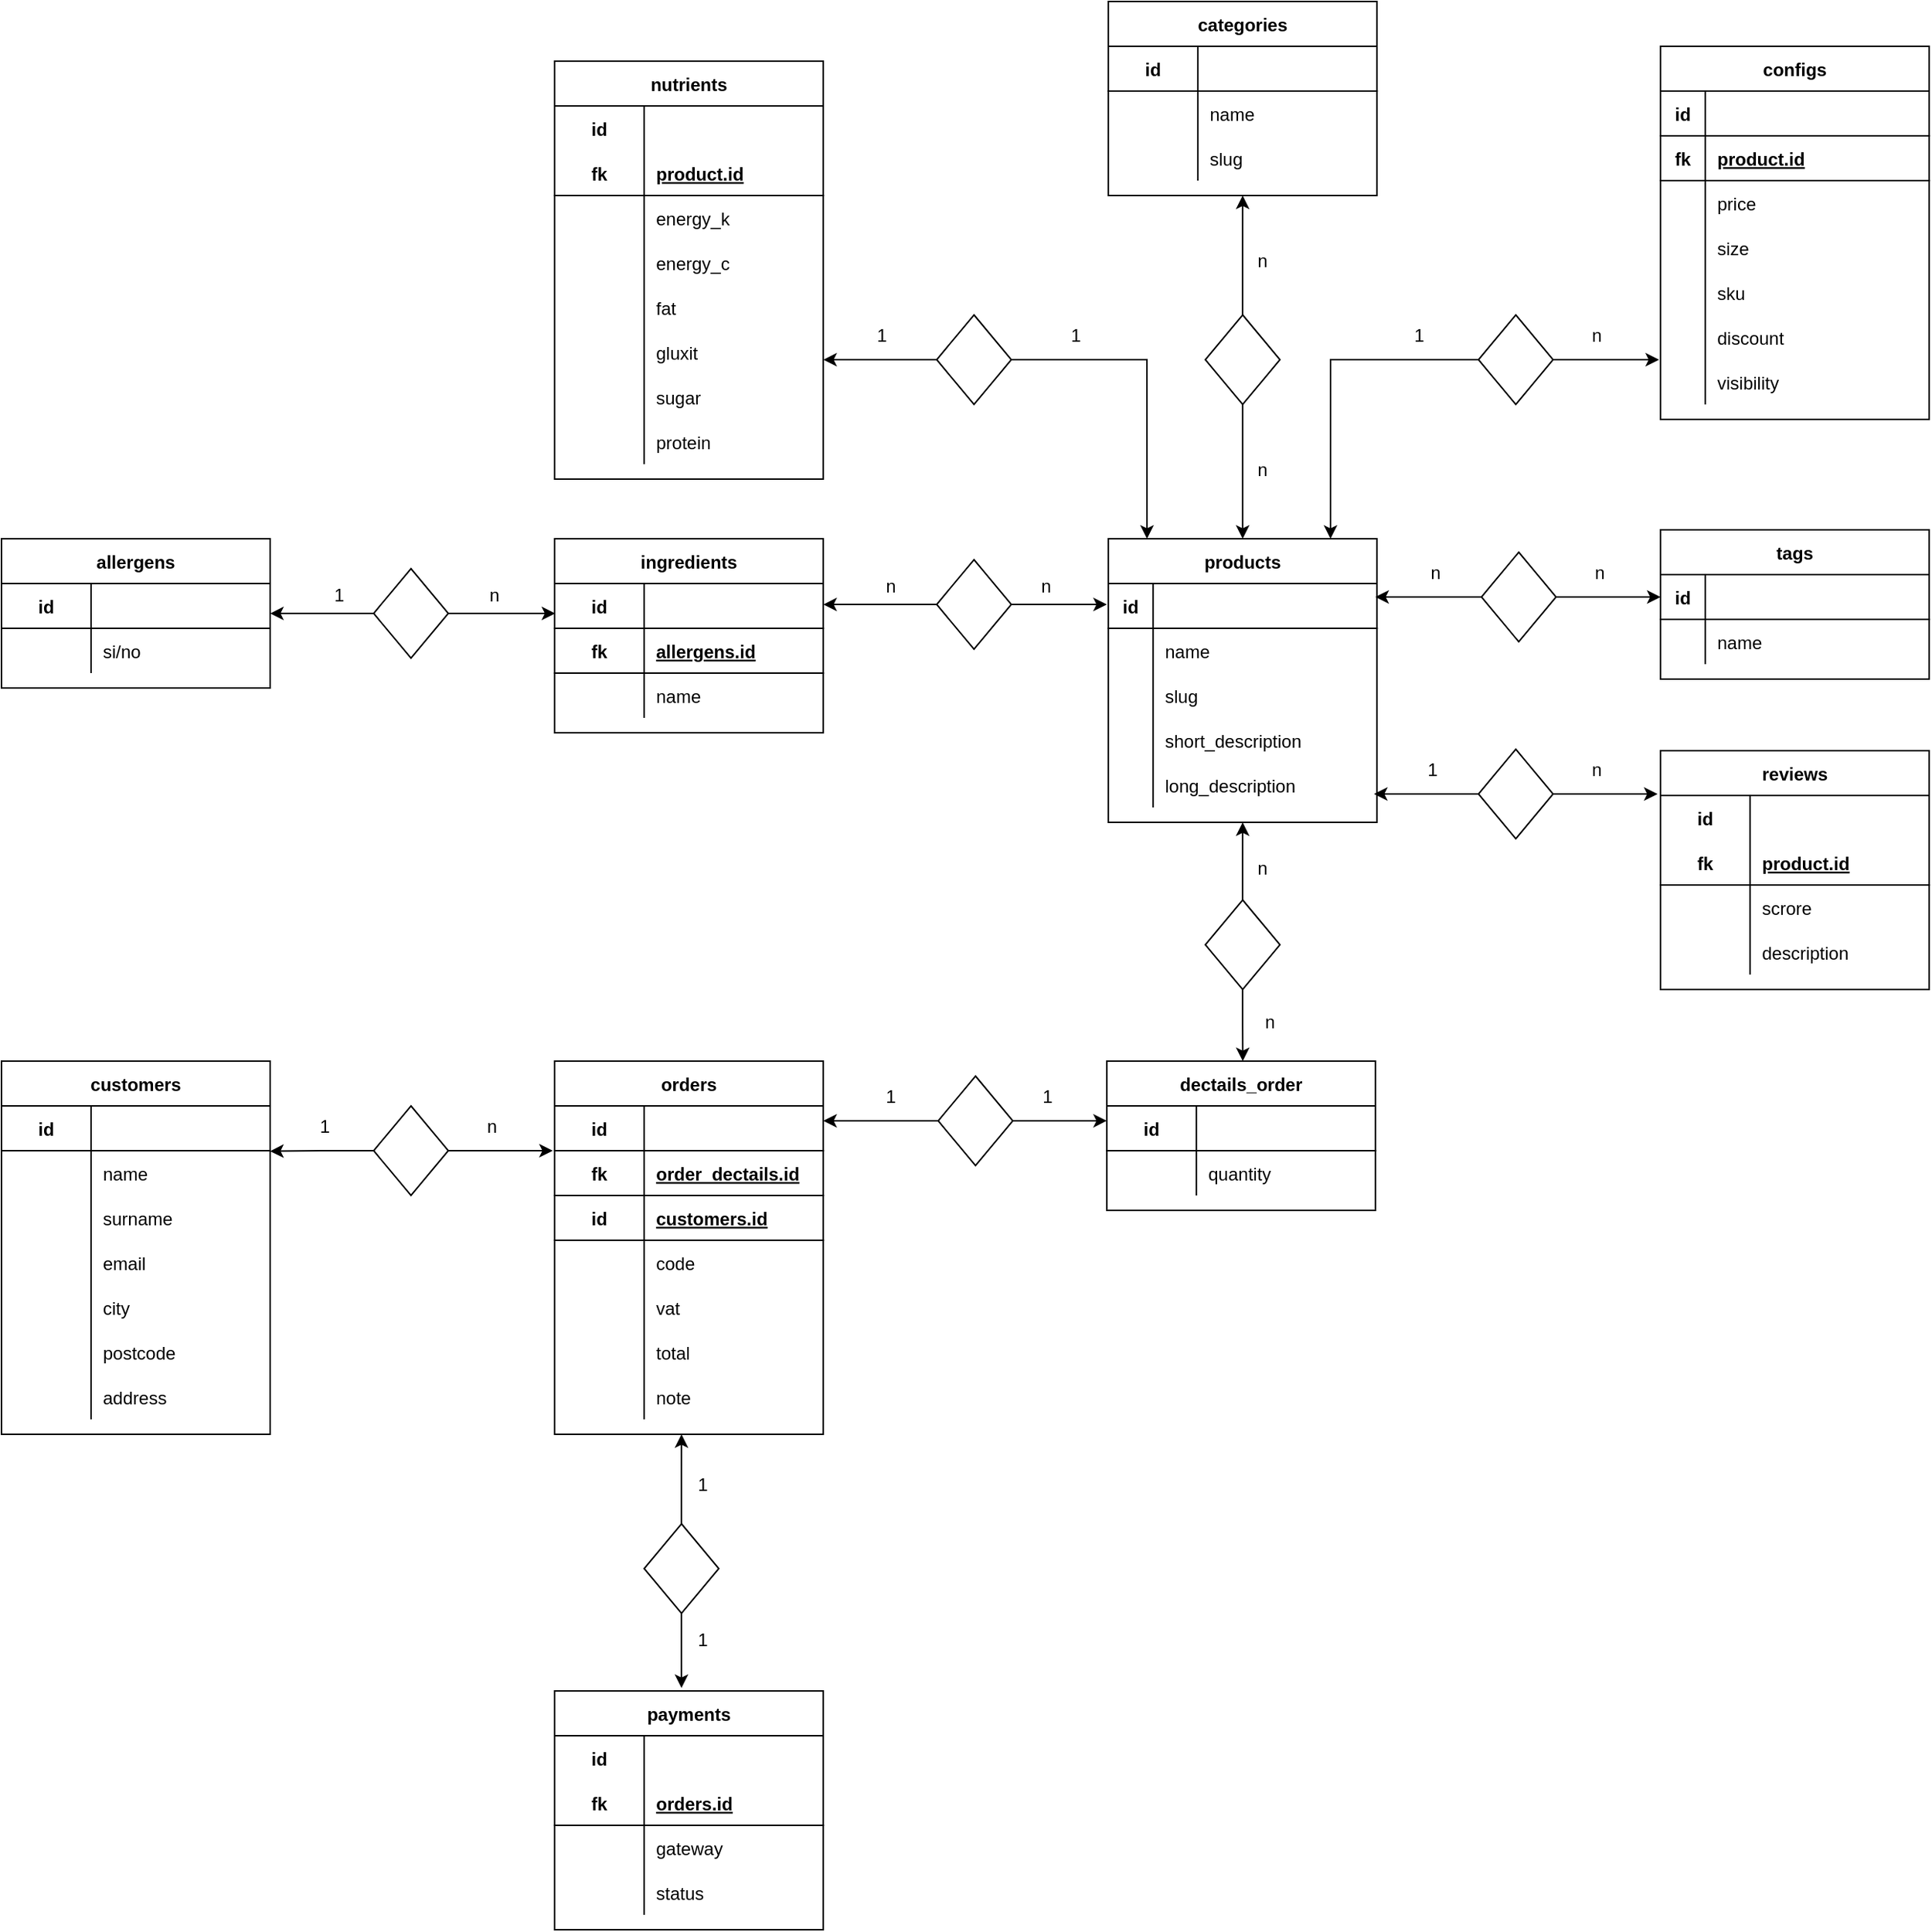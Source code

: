 <mxfile version="14.4.3" type="device"><diagram id="LDjK4BjC8blP0UPGOeag" name="Pagina-1"><mxGraphModel dx="2315" dy="1394" grid="1" gridSize="10" guides="1" tooltips="1" connect="1" arrows="1" fold="1" page="1" pageScale="1" pageWidth="1169" pageHeight="827" math="0" shadow="0"><root><mxCell id="0"/><mxCell id="1" parent="0"/><mxCell id="jygYwVzYkphLiqMFjqlV-1" value="products" style="shape=table;startSize=30;container=1;collapsible=1;childLayout=tableLayout;fixedRows=1;rowLines=0;fontStyle=1;align=center;resizeLast=1;" vertex="1" parent="1"><mxGeometry x="591.62" y="-320" width="180" height="190" as="geometry"/></mxCell><mxCell id="jygYwVzYkphLiqMFjqlV-2" value="" style="shape=partialRectangle;collapsible=0;dropTarget=0;pointerEvents=0;fillColor=none;top=0;left=0;bottom=1;right=0;points=[[0,0.5],[1,0.5]];portConstraint=eastwest;" vertex="1" parent="jygYwVzYkphLiqMFjqlV-1"><mxGeometry y="30" width="180" height="30" as="geometry"/></mxCell><mxCell id="jygYwVzYkphLiqMFjqlV-3" value="id" style="shape=partialRectangle;connectable=0;fillColor=none;top=0;left=0;bottom=0;right=0;fontStyle=1;overflow=hidden;" vertex="1" parent="jygYwVzYkphLiqMFjqlV-2"><mxGeometry width="30" height="30" as="geometry"/></mxCell><mxCell id="jygYwVzYkphLiqMFjqlV-4" value="" style="shape=partialRectangle;connectable=0;fillColor=none;top=0;left=0;bottom=0;right=0;align=left;spacingLeft=6;fontStyle=5;overflow=hidden;" vertex="1" parent="jygYwVzYkphLiqMFjqlV-2"><mxGeometry x="30" width="150" height="30" as="geometry"/></mxCell><mxCell id="jygYwVzYkphLiqMFjqlV-5" value="" style="shape=partialRectangle;collapsible=0;dropTarget=0;pointerEvents=0;fillColor=none;top=0;left=0;bottom=0;right=0;points=[[0,0.5],[1,0.5]];portConstraint=eastwest;" vertex="1" parent="jygYwVzYkphLiqMFjqlV-1"><mxGeometry y="60" width="180" height="30" as="geometry"/></mxCell><mxCell id="jygYwVzYkphLiqMFjqlV-6" value="" style="shape=partialRectangle;connectable=0;fillColor=none;top=0;left=0;bottom=0;right=0;editable=1;overflow=hidden;" vertex="1" parent="jygYwVzYkphLiqMFjqlV-5"><mxGeometry width="30" height="30" as="geometry"/></mxCell><mxCell id="jygYwVzYkphLiqMFjqlV-7" value="name" style="shape=partialRectangle;connectable=0;fillColor=none;top=0;left=0;bottom=0;right=0;align=left;spacingLeft=6;overflow=hidden;" vertex="1" parent="jygYwVzYkphLiqMFjqlV-5"><mxGeometry x="30" width="150" height="30" as="geometry"/></mxCell><mxCell id="jygYwVzYkphLiqMFjqlV-222" value="" style="shape=partialRectangle;collapsible=0;dropTarget=0;pointerEvents=0;fillColor=none;top=0;left=0;bottom=0;right=0;points=[[0,0.5],[1,0.5]];portConstraint=eastwest;" vertex="1" parent="jygYwVzYkphLiqMFjqlV-1"><mxGeometry y="90" width="180" height="30" as="geometry"/></mxCell><mxCell id="jygYwVzYkphLiqMFjqlV-223" value="" style="shape=partialRectangle;connectable=0;fillColor=none;top=0;left=0;bottom=0;right=0;editable=1;overflow=hidden;" vertex="1" parent="jygYwVzYkphLiqMFjqlV-222"><mxGeometry width="30" height="30" as="geometry"/></mxCell><mxCell id="jygYwVzYkphLiqMFjqlV-224" value="slug" style="shape=partialRectangle;connectable=0;fillColor=none;top=0;left=0;bottom=0;right=0;align=left;spacingLeft=6;overflow=hidden;" vertex="1" parent="jygYwVzYkphLiqMFjqlV-222"><mxGeometry x="30" width="150" height="30" as="geometry"/></mxCell><mxCell id="jygYwVzYkphLiqMFjqlV-8" value="" style="shape=partialRectangle;collapsible=0;dropTarget=0;pointerEvents=0;fillColor=none;top=0;left=0;bottom=0;right=0;points=[[0,0.5],[1,0.5]];portConstraint=eastwest;" vertex="1" parent="jygYwVzYkphLiqMFjqlV-1"><mxGeometry y="120" width="180" height="30" as="geometry"/></mxCell><mxCell id="jygYwVzYkphLiqMFjqlV-9" value="" style="shape=partialRectangle;connectable=0;fillColor=none;top=0;left=0;bottom=0;right=0;editable=1;overflow=hidden;" vertex="1" parent="jygYwVzYkphLiqMFjqlV-8"><mxGeometry width="30" height="30" as="geometry"/></mxCell><mxCell id="jygYwVzYkphLiqMFjqlV-10" value="short_description" style="shape=partialRectangle;connectable=0;fillColor=none;top=0;left=0;bottom=0;right=0;align=left;spacingLeft=6;overflow=hidden;" vertex="1" parent="jygYwVzYkphLiqMFjqlV-8"><mxGeometry x="30" width="150" height="30" as="geometry"/></mxCell><mxCell id="jygYwVzYkphLiqMFjqlV-11" value="" style="shape=partialRectangle;collapsible=0;dropTarget=0;pointerEvents=0;fillColor=none;top=0;left=0;bottom=0;right=0;points=[[0,0.5],[1,0.5]];portConstraint=eastwest;" vertex="1" parent="jygYwVzYkphLiqMFjqlV-1"><mxGeometry y="150" width="180" height="30" as="geometry"/></mxCell><mxCell id="jygYwVzYkphLiqMFjqlV-12" value="" style="shape=partialRectangle;connectable=0;fillColor=none;top=0;left=0;bottom=0;right=0;editable=1;overflow=hidden;" vertex="1" parent="jygYwVzYkphLiqMFjqlV-11"><mxGeometry width="30" height="30" as="geometry"/></mxCell><mxCell id="jygYwVzYkphLiqMFjqlV-13" value="long_description" style="shape=partialRectangle;connectable=0;fillColor=none;top=0;left=0;bottom=0;right=0;align=left;spacingLeft=6;overflow=hidden;" vertex="1" parent="jygYwVzYkphLiqMFjqlV-11"><mxGeometry x="30" width="150" height="30" as="geometry"/></mxCell><mxCell id="jygYwVzYkphLiqMFjqlV-21" value="tags" style="shape=table;startSize=30;container=1;collapsible=1;childLayout=tableLayout;fixedRows=1;rowLines=0;fontStyle=1;align=center;resizeLast=1;" vertex="1" parent="1"><mxGeometry x="961.62" y="-326" width="180" height="100" as="geometry"/></mxCell><mxCell id="jygYwVzYkphLiqMFjqlV-22" value="" style="shape=partialRectangle;collapsible=0;dropTarget=0;pointerEvents=0;fillColor=none;top=0;left=0;bottom=1;right=0;points=[[0,0.5],[1,0.5]];portConstraint=eastwest;" vertex="1" parent="jygYwVzYkphLiqMFjqlV-21"><mxGeometry y="30" width="180" height="30" as="geometry"/></mxCell><mxCell id="jygYwVzYkphLiqMFjqlV-23" value="id" style="shape=partialRectangle;connectable=0;fillColor=none;top=0;left=0;bottom=0;right=0;fontStyle=1;overflow=hidden;" vertex="1" parent="jygYwVzYkphLiqMFjqlV-22"><mxGeometry width="30" height="30" as="geometry"/></mxCell><mxCell id="jygYwVzYkphLiqMFjqlV-24" value="" style="shape=partialRectangle;connectable=0;fillColor=none;top=0;left=0;bottom=0;right=0;align=left;spacingLeft=6;fontStyle=5;overflow=hidden;" vertex="1" parent="jygYwVzYkphLiqMFjqlV-22"><mxGeometry x="30" width="150" height="30" as="geometry"/></mxCell><mxCell id="jygYwVzYkphLiqMFjqlV-25" value="" style="shape=partialRectangle;collapsible=0;dropTarget=0;pointerEvents=0;fillColor=none;top=0;left=0;bottom=0;right=0;points=[[0,0.5],[1,0.5]];portConstraint=eastwest;" vertex="1" parent="jygYwVzYkphLiqMFjqlV-21"><mxGeometry y="60" width="180" height="30" as="geometry"/></mxCell><mxCell id="jygYwVzYkphLiqMFjqlV-26" value="" style="shape=partialRectangle;connectable=0;fillColor=none;top=0;left=0;bottom=0;right=0;editable=1;overflow=hidden;" vertex="1" parent="jygYwVzYkphLiqMFjqlV-25"><mxGeometry width="30" height="30" as="geometry"/></mxCell><mxCell id="jygYwVzYkphLiqMFjqlV-27" value="name" style="shape=partialRectangle;connectable=0;fillColor=none;top=0;left=0;bottom=0;right=0;align=left;spacingLeft=6;overflow=hidden;" vertex="1" parent="jygYwVzYkphLiqMFjqlV-25"><mxGeometry x="30" width="150" height="30" as="geometry"/></mxCell><mxCell id="jygYwVzYkphLiqMFjqlV-42" style="edgeStyle=orthogonalEdgeStyle;rounded=0;orthogonalLoop=1;jettySize=auto;html=1;entryX=0;entryY=0.5;entryDx=0;entryDy=0;" edge="1" parent="1" source="jygYwVzYkphLiqMFjqlV-40" target="jygYwVzYkphLiqMFjqlV-22"><mxGeometry relative="1" as="geometry"/></mxCell><mxCell id="jygYwVzYkphLiqMFjqlV-381" style="edgeStyle=orthogonalEdgeStyle;rounded=0;orthogonalLoop=1;jettySize=auto;html=1;entryX=0.994;entryY=0.3;entryDx=0;entryDy=0;entryPerimeter=0;" edge="1" parent="1" source="jygYwVzYkphLiqMFjqlV-40" target="jygYwVzYkphLiqMFjqlV-2"><mxGeometry relative="1" as="geometry"/></mxCell><mxCell id="jygYwVzYkphLiqMFjqlV-40" value="" style="shape=rhombus;perimeter=rhombusPerimeter;whiteSpace=wrap;html=1;align=center;" vertex="1" parent="1"><mxGeometry x="841.62" y="-311" width="50" height="60" as="geometry"/></mxCell><mxCell id="jygYwVzYkphLiqMFjqlV-47" value="n" style="text;strokeColor=none;fillColor=none;spacingLeft=4;spacingRight=4;overflow=hidden;rotatable=0;points=[[0,0.5],[1,0.5]];portConstraint=eastwest;fontSize=12;" vertex="1" parent="1"><mxGeometry x="801.62" y="-311" width="40" height="30" as="geometry"/></mxCell><mxCell id="jygYwVzYkphLiqMFjqlV-48" value="n" style="text;strokeColor=none;fillColor=none;spacingLeft=4;spacingRight=4;overflow=hidden;rotatable=0;points=[[0,0.5],[1,0.5]];portConstraint=eastwest;fontSize=12;" vertex="1" parent="1"><mxGeometry x="911.62" y="-311" width="40" height="30" as="geometry"/></mxCell><mxCell id="jygYwVzYkphLiqMFjqlV-63" style="edgeStyle=orthogonalEdgeStyle;rounded=0;orthogonalLoop=1;jettySize=auto;html=1;" edge="1" parent="1" source="jygYwVzYkphLiqMFjqlV-62"><mxGeometry relative="1" as="geometry"><mxPoint x="681.62" y="-550" as="targetPoint"/></mxGeometry></mxCell><mxCell id="jygYwVzYkphLiqMFjqlV-332" style="edgeStyle=orthogonalEdgeStyle;rounded=0;orthogonalLoop=1;jettySize=auto;html=1;entryX=0.5;entryY=0;entryDx=0;entryDy=0;" edge="1" parent="1" source="jygYwVzYkphLiqMFjqlV-62" target="jygYwVzYkphLiqMFjqlV-1"><mxGeometry relative="1" as="geometry"><mxPoint x="681.62" y="-330" as="targetPoint"/></mxGeometry></mxCell><mxCell id="jygYwVzYkphLiqMFjqlV-62" value="" style="shape=rhombus;perimeter=rhombusPerimeter;whiteSpace=wrap;html=1;align=center;" vertex="1" parent="1"><mxGeometry x="656.62" y="-470" width="50" height="60" as="geometry"/></mxCell><mxCell id="jygYwVzYkphLiqMFjqlV-65" value="n" style="text;strokeColor=none;fillColor=none;spacingLeft=4;spacingRight=4;overflow=hidden;rotatable=0;points=[[0,0.5],[1,0.5]];portConstraint=eastwest;fontSize=12;" vertex="1" parent="1"><mxGeometry x="685.62" y="-520" width="40" height="30" as="geometry"/></mxCell><mxCell id="jygYwVzYkphLiqMFjqlV-66" value="n" style="text;strokeColor=none;fillColor=none;spacingLeft=4;spacingRight=4;overflow=hidden;rotatable=0;points=[[0,0.5],[1,0.5]];portConstraint=eastwest;fontSize=12;" vertex="1" parent="1"><mxGeometry x="685.62" y="-380" width="40" height="30" as="geometry"/></mxCell><mxCell id="jygYwVzYkphLiqMFjqlV-67" value="ingredients" style="shape=table;startSize=30;container=1;collapsible=1;childLayout=tableLayout;fixedRows=1;rowLines=0;fontStyle=1;align=center;resizeLast=1;" vertex="1" parent="1"><mxGeometry x="220.62" y="-320" width="180" height="130" as="geometry"/></mxCell><mxCell id="jygYwVzYkphLiqMFjqlV-71" value="" style="shape=partialRectangle;collapsible=0;dropTarget=0;pointerEvents=0;fillColor=none;top=0;left=0;bottom=1;right=0;points=[[0,0.5],[1,0.5]];portConstraint=eastwest;" vertex="1" parent="jygYwVzYkphLiqMFjqlV-67"><mxGeometry y="30" width="180" height="30" as="geometry"/></mxCell><mxCell id="jygYwVzYkphLiqMFjqlV-72" value="id" style="shape=partialRectangle;connectable=0;fillColor=none;top=0;left=0;bottom=0;right=0;fontStyle=1;overflow=hidden;" vertex="1" parent="jygYwVzYkphLiqMFjqlV-71"><mxGeometry width="60" height="30" as="geometry"/></mxCell><mxCell id="jygYwVzYkphLiqMFjqlV-73" value="" style="shape=partialRectangle;connectable=0;fillColor=none;top=0;left=0;bottom=0;right=0;align=left;spacingLeft=6;fontStyle=5;overflow=hidden;" vertex="1" parent="jygYwVzYkphLiqMFjqlV-71"><mxGeometry x="60" width="120" height="30" as="geometry"/></mxCell><mxCell id="jygYwVzYkphLiqMFjqlV-509" value="" style="shape=partialRectangle;collapsible=0;dropTarget=0;pointerEvents=0;fillColor=none;top=0;left=0;bottom=1;right=0;points=[[0,0.5],[1,0.5]];portConstraint=eastwest;" vertex="1" parent="jygYwVzYkphLiqMFjqlV-67"><mxGeometry y="60" width="180" height="30" as="geometry"/></mxCell><mxCell id="jygYwVzYkphLiqMFjqlV-510" value="fk" style="shape=partialRectangle;connectable=0;fillColor=none;top=0;left=0;bottom=0;right=0;fontStyle=1;overflow=hidden;" vertex="1" parent="jygYwVzYkphLiqMFjqlV-509"><mxGeometry width="60" height="30" as="geometry"/></mxCell><mxCell id="jygYwVzYkphLiqMFjqlV-511" value="allergens.id" style="shape=partialRectangle;connectable=0;fillColor=none;top=0;left=0;bottom=0;right=0;align=left;spacingLeft=6;fontStyle=5;overflow=hidden;" vertex="1" parent="jygYwVzYkphLiqMFjqlV-509"><mxGeometry x="60" width="120" height="30" as="geometry"/></mxCell><mxCell id="jygYwVzYkphLiqMFjqlV-74" value="" style="shape=partialRectangle;collapsible=0;dropTarget=0;pointerEvents=0;fillColor=none;top=0;left=0;bottom=0;right=0;points=[[0,0.5],[1,0.5]];portConstraint=eastwest;" vertex="1" parent="jygYwVzYkphLiqMFjqlV-67"><mxGeometry y="90" width="180" height="30" as="geometry"/></mxCell><mxCell id="jygYwVzYkphLiqMFjqlV-75" value="" style="shape=partialRectangle;connectable=0;fillColor=none;top=0;left=0;bottom=0;right=0;editable=1;overflow=hidden;" vertex="1" parent="jygYwVzYkphLiqMFjqlV-74"><mxGeometry width="60" height="30" as="geometry"/></mxCell><mxCell id="jygYwVzYkphLiqMFjqlV-76" value="name" style="shape=partialRectangle;connectable=0;fillColor=none;top=0;left=0;bottom=0;right=0;align=left;spacingLeft=6;overflow=hidden;" vertex="1" parent="jygYwVzYkphLiqMFjqlV-74"><mxGeometry x="60" width="120" height="30" as="geometry"/></mxCell><mxCell id="jygYwVzYkphLiqMFjqlV-77" style="edgeStyle=orthogonalEdgeStyle;rounded=0;orthogonalLoop=1;jettySize=auto;html=1;entryX=1;entryY=0.5;entryDx=0;entryDy=0;" edge="1" parent="1" source="jygYwVzYkphLiqMFjqlV-79"><mxGeometry relative="1" as="geometry"><mxPoint x="769.62" y="-149" as="targetPoint"/></mxGeometry></mxCell><mxCell id="jygYwVzYkphLiqMFjqlV-78" style="edgeStyle=orthogonalEdgeStyle;rounded=0;orthogonalLoop=1;jettySize=auto;html=1;entryX=0;entryY=0.5;entryDx=0;entryDy=0;" edge="1" parent="1" source="jygYwVzYkphLiqMFjqlV-79"><mxGeometry relative="1" as="geometry"><mxPoint x="959.62" y="-149" as="targetPoint"/></mxGeometry></mxCell><mxCell id="jygYwVzYkphLiqMFjqlV-79" value="" style="shape=rhombus;perimeter=rhombusPerimeter;whiteSpace=wrap;html=1;align=center;" vertex="1" parent="1"><mxGeometry x="839.62" y="-179" width="50" height="60" as="geometry"/></mxCell><mxCell id="jygYwVzYkphLiqMFjqlV-80" value="1" style="text;strokeColor=none;fillColor=none;spacingLeft=4;spacingRight=4;overflow=hidden;rotatable=0;points=[[0,0.5],[1,0.5]];portConstraint=eastwest;fontSize=12;" vertex="1" parent="1"><mxGeometry x="799.62" y="-179" width="40" height="30" as="geometry"/></mxCell><mxCell id="jygYwVzYkphLiqMFjqlV-81" value="n" style="text;strokeColor=none;fillColor=none;spacingLeft=4;spacingRight=4;overflow=hidden;rotatable=0;points=[[0,0.5],[1,0.5]];portConstraint=eastwest;fontSize=12;" vertex="1" parent="1"><mxGeometry x="909.62" y="-179" width="40" height="30" as="geometry"/></mxCell><mxCell id="jygYwVzYkphLiqMFjqlV-82" value="allergens" style="shape=table;startSize=30;container=1;collapsible=1;childLayout=tableLayout;fixedRows=1;rowLines=0;fontStyle=1;align=center;resizeLast=1;" vertex="1" parent="1"><mxGeometry x="-150" y="-320" width="180" height="100" as="geometry"/></mxCell><mxCell id="jygYwVzYkphLiqMFjqlV-86" value="" style="shape=partialRectangle;collapsible=0;dropTarget=0;pointerEvents=0;fillColor=none;top=0;left=0;bottom=1;right=0;points=[[0,0.5],[1,0.5]];portConstraint=eastwest;" vertex="1" parent="jygYwVzYkphLiqMFjqlV-82"><mxGeometry y="30" width="180" height="30" as="geometry"/></mxCell><mxCell id="jygYwVzYkphLiqMFjqlV-87" value="id" style="shape=partialRectangle;connectable=0;fillColor=none;top=0;left=0;bottom=0;right=0;fontStyle=1;overflow=hidden;" vertex="1" parent="jygYwVzYkphLiqMFjqlV-86"><mxGeometry width="60" height="30" as="geometry"/></mxCell><mxCell id="jygYwVzYkphLiqMFjqlV-88" value="" style="shape=partialRectangle;connectable=0;fillColor=none;top=0;left=0;bottom=0;right=0;align=left;spacingLeft=6;fontStyle=5;overflow=hidden;" vertex="1" parent="jygYwVzYkphLiqMFjqlV-86"><mxGeometry x="60" width="120" height="30" as="geometry"/></mxCell><mxCell id="jygYwVzYkphLiqMFjqlV-89" value="" style="shape=partialRectangle;collapsible=0;dropTarget=0;pointerEvents=0;fillColor=none;top=0;left=0;bottom=0;right=0;points=[[0,0.5],[1,0.5]];portConstraint=eastwest;" vertex="1" parent="jygYwVzYkphLiqMFjqlV-82"><mxGeometry y="60" width="180" height="30" as="geometry"/></mxCell><mxCell id="jygYwVzYkphLiqMFjqlV-90" value="" style="shape=partialRectangle;connectable=0;fillColor=none;top=0;left=0;bottom=0;right=0;editable=1;overflow=hidden;" vertex="1" parent="jygYwVzYkphLiqMFjqlV-89"><mxGeometry width="60" height="30" as="geometry"/></mxCell><mxCell id="jygYwVzYkphLiqMFjqlV-91" value="si/no" style="shape=partialRectangle;connectable=0;fillColor=none;top=0;left=0;bottom=0;right=0;align=left;spacingLeft=6;overflow=hidden;" vertex="1" parent="jygYwVzYkphLiqMFjqlV-89"><mxGeometry x="60" width="120" height="30" as="geometry"/></mxCell><mxCell id="jygYwVzYkphLiqMFjqlV-135" style="edgeStyle=orthogonalEdgeStyle;rounded=0;orthogonalLoop=1;jettySize=auto;html=1;" edge="1" parent="1" source="jygYwVzYkphLiqMFjqlV-132"><mxGeometry relative="1" as="geometry"><mxPoint x="590.62" y="-276" as="targetPoint"/></mxGeometry></mxCell><mxCell id="jygYwVzYkphLiqMFjqlV-349" style="edgeStyle=orthogonalEdgeStyle;rounded=0;orthogonalLoop=1;jettySize=auto;html=1;entryX=1;entryY=0.467;entryDx=0;entryDy=0;entryPerimeter=0;" edge="1" parent="1" source="jygYwVzYkphLiqMFjqlV-132" target="jygYwVzYkphLiqMFjqlV-71"><mxGeometry relative="1" as="geometry"><mxPoint x="410.62" y="-276" as="targetPoint"/></mxGeometry></mxCell><mxCell id="jygYwVzYkphLiqMFjqlV-132" value="" style="shape=rhombus;perimeter=rhombusPerimeter;whiteSpace=wrap;html=1;align=center;" vertex="1" parent="1"><mxGeometry x="476.62" y="-306" width="50" height="60" as="geometry"/></mxCell><mxCell id="jygYwVzYkphLiqMFjqlV-133" value="n" style="text;strokeColor=none;fillColor=none;spacingLeft=4;spacingRight=4;overflow=hidden;rotatable=0;points=[[0,0.5],[1,0.5]];portConstraint=eastwest;fontSize=12;" vertex="1" parent="1"><mxGeometry x="540.62" y="-302" width="20" height="30" as="geometry"/></mxCell><mxCell id="jygYwVzYkphLiqMFjqlV-137" value="n" style="text;strokeColor=none;fillColor=none;spacingLeft=4;spacingRight=4;overflow=hidden;rotatable=0;points=[[0,0.5],[1,0.5]];portConstraint=eastwest;fontSize=12;" vertex="1" parent="1"><mxGeometry x="436.62" y="-302" width="40" height="30" as="geometry"/></mxCell><mxCell id="jygYwVzYkphLiqMFjqlV-141" value="nutrients" style="shape=table;startSize=30;container=1;collapsible=1;childLayout=tableLayout;fixedRows=1;rowLines=0;fontStyle=1;align=center;resizeLast=1;" vertex="1" parent="1"><mxGeometry x="220.62" y="-640" width="180" height="280" as="geometry"><mxRectangle x="100" y="-430" width="80" height="30" as="alternateBounds"/></mxGeometry></mxCell><mxCell id="jygYwVzYkphLiqMFjqlV-142" value="" style="shape=partialRectangle;collapsible=0;dropTarget=0;pointerEvents=0;fillColor=none;top=0;left=0;bottom=0;right=0;points=[[0,0.5],[1,0.5]];portConstraint=eastwest;" vertex="1" parent="jygYwVzYkphLiqMFjqlV-141"><mxGeometry y="30" width="180" height="30" as="geometry"/></mxCell><mxCell id="jygYwVzYkphLiqMFjqlV-143" value="id" style="shape=partialRectangle;connectable=0;fillColor=none;top=0;left=0;bottom=0;right=0;fontStyle=1;overflow=hidden;" vertex="1" parent="jygYwVzYkphLiqMFjqlV-142"><mxGeometry width="60" height="30" as="geometry"/></mxCell><mxCell id="jygYwVzYkphLiqMFjqlV-144" value="" style="shape=partialRectangle;connectable=0;fillColor=none;top=0;left=0;bottom=0;right=0;align=left;spacingLeft=6;fontStyle=5;overflow=hidden;" vertex="1" parent="jygYwVzYkphLiqMFjqlV-142"><mxGeometry x="60" width="120" height="30" as="geometry"/></mxCell><mxCell id="jygYwVzYkphLiqMFjqlV-145" value="" style="shape=partialRectangle;collapsible=0;dropTarget=0;pointerEvents=0;fillColor=none;top=0;left=0;bottom=1;right=0;points=[[0,0.5],[1,0.5]];portConstraint=eastwest;" vertex="1" parent="jygYwVzYkphLiqMFjqlV-141"><mxGeometry y="60" width="180" height="30" as="geometry"/></mxCell><mxCell id="jygYwVzYkphLiqMFjqlV-146" value="fk" style="shape=partialRectangle;connectable=0;fillColor=none;top=0;left=0;bottom=0;right=0;fontStyle=1;overflow=hidden;" vertex="1" parent="jygYwVzYkphLiqMFjqlV-145"><mxGeometry width="60" height="30" as="geometry"/></mxCell><mxCell id="jygYwVzYkphLiqMFjqlV-147" value="product.id" style="shape=partialRectangle;connectable=0;fillColor=none;top=0;left=0;bottom=0;right=0;align=left;spacingLeft=6;fontStyle=5;overflow=hidden;" vertex="1" parent="jygYwVzYkphLiqMFjqlV-145"><mxGeometry x="60" width="120" height="30" as="geometry"/></mxCell><mxCell id="jygYwVzYkphLiqMFjqlV-148" value="" style="shape=partialRectangle;collapsible=0;dropTarget=0;pointerEvents=0;fillColor=none;top=0;left=0;bottom=0;right=0;points=[[0,0.5],[1,0.5]];portConstraint=eastwest;" vertex="1" parent="jygYwVzYkphLiqMFjqlV-141"><mxGeometry y="90" width="180" height="30" as="geometry"/></mxCell><mxCell id="jygYwVzYkphLiqMFjqlV-149" value="" style="shape=partialRectangle;connectable=0;fillColor=none;top=0;left=0;bottom=0;right=0;editable=1;overflow=hidden;" vertex="1" parent="jygYwVzYkphLiqMFjqlV-148"><mxGeometry width="60" height="30" as="geometry"/></mxCell><mxCell id="jygYwVzYkphLiqMFjqlV-150" value="energy_k" style="shape=partialRectangle;connectable=0;fillColor=none;top=0;left=0;bottom=0;right=0;align=left;spacingLeft=6;overflow=hidden;" vertex="1" parent="jygYwVzYkphLiqMFjqlV-148"><mxGeometry x="60" width="120" height="30" as="geometry"/></mxCell><mxCell id="jygYwVzYkphLiqMFjqlV-151" value="" style="shape=partialRectangle;collapsible=0;dropTarget=0;pointerEvents=0;fillColor=none;top=0;left=0;bottom=0;right=0;points=[[0,0.5],[1,0.5]];portConstraint=eastwest;" vertex="1" parent="jygYwVzYkphLiqMFjqlV-141"><mxGeometry y="120" width="180" height="30" as="geometry"/></mxCell><mxCell id="jygYwVzYkphLiqMFjqlV-152" value="" style="shape=partialRectangle;connectable=0;fillColor=none;top=0;left=0;bottom=0;right=0;editable=1;overflow=hidden;" vertex="1" parent="jygYwVzYkphLiqMFjqlV-151"><mxGeometry width="60" height="30" as="geometry"/></mxCell><mxCell id="jygYwVzYkphLiqMFjqlV-153" value="energy_c" style="shape=partialRectangle;connectable=0;fillColor=none;top=0;left=0;bottom=0;right=0;align=left;spacingLeft=6;overflow=hidden;" vertex="1" parent="jygYwVzYkphLiqMFjqlV-151"><mxGeometry x="60" width="120" height="30" as="geometry"/></mxCell><mxCell id="jygYwVzYkphLiqMFjqlV-163" value="" style="shape=partialRectangle;collapsible=0;dropTarget=0;pointerEvents=0;fillColor=none;top=0;left=0;bottom=0;right=0;points=[[0,0.5],[1,0.5]];portConstraint=eastwest;" vertex="1" parent="jygYwVzYkphLiqMFjqlV-141"><mxGeometry y="150" width="180" height="30" as="geometry"/></mxCell><mxCell id="jygYwVzYkphLiqMFjqlV-164" value="" style="shape=partialRectangle;connectable=0;fillColor=none;top=0;left=0;bottom=0;right=0;editable=1;overflow=hidden;" vertex="1" parent="jygYwVzYkphLiqMFjqlV-163"><mxGeometry width="60" height="30" as="geometry"/></mxCell><mxCell id="jygYwVzYkphLiqMFjqlV-165" value="fat" style="shape=partialRectangle;connectable=0;fillColor=none;top=0;left=0;bottom=0;right=0;align=left;spacingLeft=6;overflow=hidden;" vertex="1" parent="jygYwVzYkphLiqMFjqlV-163"><mxGeometry x="60" width="120" height="30" as="geometry"/></mxCell><mxCell id="jygYwVzYkphLiqMFjqlV-167" value="" style="shape=partialRectangle;collapsible=0;dropTarget=0;pointerEvents=0;fillColor=none;top=0;left=0;bottom=0;right=0;points=[[0,0.5],[1,0.5]];portConstraint=eastwest;" vertex="1" parent="jygYwVzYkphLiqMFjqlV-141"><mxGeometry y="180" width="180" height="30" as="geometry"/></mxCell><mxCell id="jygYwVzYkphLiqMFjqlV-168" value="" style="shape=partialRectangle;connectable=0;fillColor=none;top=0;left=0;bottom=0;right=0;editable=1;overflow=hidden;" vertex="1" parent="jygYwVzYkphLiqMFjqlV-167"><mxGeometry width="60" height="30" as="geometry"/></mxCell><mxCell id="jygYwVzYkphLiqMFjqlV-169" value="gluxit" style="shape=partialRectangle;connectable=0;fillColor=none;top=0;left=0;bottom=0;right=0;align=left;spacingLeft=6;overflow=hidden;" vertex="1" parent="jygYwVzYkphLiqMFjqlV-167"><mxGeometry x="60" width="120" height="30" as="geometry"/></mxCell><mxCell id="jygYwVzYkphLiqMFjqlV-170" value="" style="shape=partialRectangle;collapsible=0;dropTarget=0;pointerEvents=0;fillColor=none;top=0;left=0;bottom=0;right=0;points=[[0,0.5],[1,0.5]];portConstraint=eastwest;" vertex="1" parent="jygYwVzYkphLiqMFjqlV-141"><mxGeometry y="210" width="180" height="30" as="geometry"/></mxCell><mxCell id="jygYwVzYkphLiqMFjqlV-171" value="" style="shape=partialRectangle;connectable=0;fillColor=none;top=0;left=0;bottom=0;right=0;editable=1;overflow=hidden;" vertex="1" parent="jygYwVzYkphLiqMFjqlV-170"><mxGeometry width="60" height="30" as="geometry"/></mxCell><mxCell id="jygYwVzYkphLiqMFjqlV-172" value="sugar" style="shape=partialRectangle;connectable=0;fillColor=none;top=0;left=0;bottom=0;right=0;align=left;spacingLeft=6;overflow=hidden;" vertex="1" parent="jygYwVzYkphLiqMFjqlV-170"><mxGeometry x="60" width="120" height="30" as="geometry"/></mxCell><mxCell id="jygYwVzYkphLiqMFjqlV-173" value="" style="shape=partialRectangle;collapsible=0;dropTarget=0;pointerEvents=0;fillColor=none;top=0;left=0;bottom=0;right=0;points=[[0,0.5],[1,0.5]];portConstraint=eastwest;" vertex="1" parent="jygYwVzYkphLiqMFjqlV-141"><mxGeometry y="240" width="180" height="30" as="geometry"/></mxCell><mxCell id="jygYwVzYkphLiqMFjqlV-174" value="" style="shape=partialRectangle;connectable=0;fillColor=none;top=0;left=0;bottom=0;right=0;editable=1;overflow=hidden;" vertex="1" parent="jygYwVzYkphLiqMFjqlV-173"><mxGeometry width="60" height="30" as="geometry"/></mxCell><mxCell id="jygYwVzYkphLiqMFjqlV-175" value="protein" style="shape=partialRectangle;connectable=0;fillColor=none;top=0;left=0;bottom=0;right=0;align=left;spacingLeft=6;overflow=hidden;" vertex="1" parent="jygYwVzYkphLiqMFjqlV-173"><mxGeometry x="60" width="120" height="30" as="geometry"/></mxCell><mxCell id="jygYwVzYkphLiqMFjqlV-159" style="edgeStyle=orthogonalEdgeStyle;rounded=0;orthogonalLoop=1;jettySize=auto;html=1;entryX=1;entryY=0.667;entryDx=0;entryDy=0;entryPerimeter=0;" edge="1" parent="1" source="jygYwVzYkphLiqMFjqlV-156" target="jygYwVzYkphLiqMFjqlV-167"><mxGeometry relative="1" as="geometry"><mxPoint x="420.62" y="-440" as="targetPoint"/></mxGeometry></mxCell><mxCell id="jygYwVzYkphLiqMFjqlV-160" style="edgeStyle=orthogonalEdgeStyle;rounded=0;orthogonalLoop=1;jettySize=auto;html=1;entryX=0.144;entryY=0;entryDx=0;entryDy=0;entryPerimeter=0;" edge="1" parent="1" source="jygYwVzYkphLiqMFjqlV-156" target="jygYwVzYkphLiqMFjqlV-1"><mxGeometry relative="1" as="geometry"/></mxCell><mxCell id="jygYwVzYkphLiqMFjqlV-156" value="" style="shape=rhombus;perimeter=rhombusPerimeter;whiteSpace=wrap;html=1;align=center;" vertex="1" parent="1"><mxGeometry x="476.62" y="-470" width="50" height="60" as="geometry"/></mxCell><mxCell id="jygYwVzYkphLiqMFjqlV-161" value="1" style="text;strokeColor=none;fillColor=none;spacingLeft=4;spacingRight=4;overflow=hidden;rotatable=0;points=[[0,0.5],[1,0.5]];portConstraint=eastwest;fontSize=12;" vertex="1" parent="1"><mxGeometry x="430.62" y="-470" width="40" height="30" as="geometry"/></mxCell><mxCell id="jygYwVzYkphLiqMFjqlV-162" value="1" style="text;strokeColor=none;fillColor=none;spacingLeft=4;spacingRight=4;overflow=hidden;rotatable=0;points=[[0,0.5],[1,0.5]];portConstraint=eastwest;fontSize=12;" vertex="1" parent="1"><mxGeometry x="560.62" y="-470" width="40" height="30" as="geometry"/></mxCell><mxCell id="jygYwVzYkphLiqMFjqlV-176" value="configs" style="shape=table;startSize=30;container=1;collapsible=1;childLayout=tableLayout;fixedRows=1;rowLines=0;fontStyle=1;align=center;resizeLast=1;" vertex="1" parent="1"><mxGeometry x="961.62" y="-650" width="180" height="250" as="geometry"/></mxCell><mxCell id="jygYwVzYkphLiqMFjqlV-177" value="" style="shape=partialRectangle;collapsible=0;dropTarget=0;pointerEvents=0;fillColor=none;top=0;left=0;bottom=1;right=0;points=[[0,0.5],[1,0.5]];portConstraint=eastwest;" vertex="1" parent="jygYwVzYkphLiqMFjqlV-176"><mxGeometry y="30" width="180" height="30" as="geometry"/></mxCell><mxCell id="jygYwVzYkphLiqMFjqlV-178" value="id" style="shape=partialRectangle;connectable=0;fillColor=none;top=0;left=0;bottom=0;right=0;fontStyle=1;overflow=hidden;" vertex="1" parent="jygYwVzYkphLiqMFjqlV-177"><mxGeometry width="30" height="30" as="geometry"/></mxCell><mxCell id="jygYwVzYkphLiqMFjqlV-179" value="" style="shape=partialRectangle;connectable=0;fillColor=none;top=0;left=0;bottom=0;right=0;align=left;spacingLeft=6;fontStyle=5;overflow=hidden;" vertex="1" parent="jygYwVzYkphLiqMFjqlV-177"><mxGeometry x="30" width="150" height="30" as="geometry"/></mxCell><mxCell id="jygYwVzYkphLiqMFjqlV-378" value="" style="shape=partialRectangle;collapsible=0;dropTarget=0;pointerEvents=0;fillColor=none;top=0;left=0;bottom=1;right=0;points=[[0,0.5],[1,0.5]];portConstraint=eastwest;" vertex="1" parent="jygYwVzYkphLiqMFjqlV-176"><mxGeometry y="60" width="180" height="30" as="geometry"/></mxCell><mxCell id="jygYwVzYkphLiqMFjqlV-379" value="fk" style="shape=partialRectangle;connectable=0;fillColor=none;top=0;left=0;bottom=0;right=0;fontStyle=1;overflow=hidden;" vertex="1" parent="jygYwVzYkphLiqMFjqlV-378"><mxGeometry width="30" height="30" as="geometry"/></mxCell><mxCell id="jygYwVzYkphLiqMFjqlV-380" value="product.id" style="shape=partialRectangle;connectable=0;fillColor=none;top=0;left=0;bottom=0;right=0;align=left;spacingLeft=6;fontStyle=5;overflow=hidden;" vertex="1" parent="jygYwVzYkphLiqMFjqlV-378"><mxGeometry x="30" width="150" height="30" as="geometry"/></mxCell><mxCell id="jygYwVzYkphLiqMFjqlV-444" value="" style="shape=partialRectangle;collapsible=0;dropTarget=0;pointerEvents=0;fillColor=none;top=0;left=0;bottom=0;right=0;points=[[0,0.5],[1,0.5]];portConstraint=eastwest;" vertex="1" parent="jygYwVzYkphLiqMFjqlV-176"><mxGeometry y="90" width="180" height="30" as="geometry"/></mxCell><mxCell id="jygYwVzYkphLiqMFjqlV-445" value="" style="shape=partialRectangle;connectable=0;fillColor=none;top=0;left=0;bottom=0;right=0;editable=1;overflow=hidden;" vertex="1" parent="jygYwVzYkphLiqMFjqlV-444"><mxGeometry width="30" height="30" as="geometry"/></mxCell><mxCell id="jygYwVzYkphLiqMFjqlV-446" value="price" style="shape=partialRectangle;connectable=0;fillColor=none;top=0;left=0;bottom=0;right=0;align=left;spacingLeft=6;overflow=hidden;" vertex="1" parent="jygYwVzYkphLiqMFjqlV-444"><mxGeometry x="30" width="150" height="30" as="geometry"/></mxCell><mxCell id="jygYwVzYkphLiqMFjqlV-180" value="" style="shape=partialRectangle;collapsible=0;dropTarget=0;pointerEvents=0;fillColor=none;top=0;left=0;bottom=0;right=0;points=[[0,0.5],[1,0.5]];portConstraint=eastwest;" vertex="1" parent="jygYwVzYkphLiqMFjqlV-176"><mxGeometry y="120" width="180" height="30" as="geometry"/></mxCell><mxCell id="jygYwVzYkphLiqMFjqlV-181" value="" style="shape=partialRectangle;connectable=0;fillColor=none;top=0;left=0;bottom=0;right=0;editable=1;overflow=hidden;" vertex="1" parent="jygYwVzYkphLiqMFjqlV-180"><mxGeometry width="30" height="30" as="geometry"/></mxCell><mxCell id="jygYwVzYkphLiqMFjqlV-182" value="size" style="shape=partialRectangle;connectable=0;fillColor=none;top=0;left=0;bottom=0;right=0;align=left;spacingLeft=6;overflow=hidden;" vertex="1" parent="jygYwVzYkphLiqMFjqlV-180"><mxGeometry x="30" width="150" height="30" as="geometry"/></mxCell><mxCell id="jygYwVzYkphLiqMFjqlV-309" value="" style="shape=partialRectangle;collapsible=0;dropTarget=0;pointerEvents=0;fillColor=none;top=0;left=0;bottom=0;right=0;points=[[0,0.5],[1,0.5]];portConstraint=eastwest;" vertex="1" parent="jygYwVzYkphLiqMFjqlV-176"><mxGeometry y="150" width="180" height="30" as="geometry"/></mxCell><mxCell id="jygYwVzYkphLiqMFjqlV-310" value="" style="shape=partialRectangle;connectable=0;fillColor=none;top=0;left=0;bottom=0;right=0;editable=1;overflow=hidden;" vertex="1" parent="jygYwVzYkphLiqMFjqlV-309"><mxGeometry width="30" height="30" as="geometry"/></mxCell><mxCell id="jygYwVzYkphLiqMFjqlV-311" value="sku" style="shape=partialRectangle;connectable=0;fillColor=none;top=0;left=0;bottom=0;right=0;align=left;spacingLeft=6;overflow=hidden;" vertex="1" parent="jygYwVzYkphLiqMFjqlV-309"><mxGeometry x="30" width="150" height="30" as="geometry"/></mxCell><mxCell id="jygYwVzYkphLiqMFjqlV-313" value="" style="shape=partialRectangle;collapsible=0;dropTarget=0;pointerEvents=0;fillColor=none;top=0;left=0;bottom=0;right=0;points=[[0,0.5],[1,0.5]];portConstraint=eastwest;" vertex="1" parent="jygYwVzYkphLiqMFjqlV-176"><mxGeometry y="180" width="180" height="30" as="geometry"/></mxCell><mxCell id="jygYwVzYkphLiqMFjqlV-314" value="" style="shape=partialRectangle;connectable=0;fillColor=none;top=0;left=0;bottom=0;right=0;editable=1;overflow=hidden;" vertex="1" parent="jygYwVzYkphLiqMFjqlV-313"><mxGeometry width="30" height="30" as="geometry"/></mxCell><mxCell id="jygYwVzYkphLiqMFjqlV-315" value="discount" style="shape=partialRectangle;connectable=0;fillColor=none;top=0;left=0;bottom=0;right=0;align=left;spacingLeft=6;overflow=hidden;" vertex="1" parent="jygYwVzYkphLiqMFjqlV-313"><mxGeometry x="30" width="150" height="30" as="geometry"/></mxCell><mxCell id="jygYwVzYkphLiqMFjqlV-15" value="" style="shape=partialRectangle;collapsible=0;dropTarget=0;pointerEvents=0;fillColor=none;top=0;left=0;bottom=0;right=0;points=[[0,0.5],[1,0.5]];portConstraint=eastwest;" vertex="1" parent="jygYwVzYkphLiqMFjqlV-176"><mxGeometry y="210" width="180" height="30" as="geometry"/></mxCell><mxCell id="jygYwVzYkphLiqMFjqlV-16" value="" style="shape=partialRectangle;connectable=0;fillColor=none;top=0;left=0;bottom=0;right=0;editable=1;overflow=hidden;" vertex="1" parent="jygYwVzYkphLiqMFjqlV-15"><mxGeometry width="30" height="30" as="geometry"/></mxCell><mxCell id="jygYwVzYkphLiqMFjqlV-17" value="visibility" style="shape=partialRectangle;connectable=0;fillColor=none;top=0;left=0;bottom=0;right=0;align=left;spacingLeft=6;overflow=hidden;" vertex="1" parent="jygYwVzYkphLiqMFjqlV-15"><mxGeometry x="30" width="150" height="30" as="geometry"/></mxCell><mxCell id="jygYwVzYkphLiqMFjqlV-187" style="edgeStyle=orthogonalEdgeStyle;rounded=0;orthogonalLoop=1;jettySize=auto;html=1;entryX=0.827;entryY=0;entryDx=0;entryDy=0;entryPerimeter=0;" edge="1" parent="1" source="jygYwVzYkphLiqMFjqlV-184" target="jygYwVzYkphLiqMFjqlV-1"><mxGeometry relative="1" as="geometry"><mxPoint x="740.62" y="-330" as="targetPoint"/></mxGeometry></mxCell><mxCell id="jygYwVzYkphLiqMFjqlV-316" style="edgeStyle=orthogonalEdgeStyle;rounded=0;orthogonalLoop=1;jettySize=auto;html=1;" edge="1" parent="1" source="jygYwVzYkphLiqMFjqlV-184"><mxGeometry relative="1" as="geometry"><mxPoint x="960.62" y="-440" as="targetPoint"/></mxGeometry></mxCell><mxCell id="jygYwVzYkphLiqMFjqlV-184" value="" style="shape=rhombus;perimeter=rhombusPerimeter;whiteSpace=wrap;html=1;align=center;" vertex="1" parent="1"><mxGeometry x="839.62" y="-470" width="50" height="60" as="geometry"/></mxCell><mxCell id="jygYwVzYkphLiqMFjqlV-226" value="categories" style="shape=table;startSize=30;container=1;collapsible=1;childLayout=tableLayout;fixedRows=1;rowLines=0;fontStyle=1;align=center;resizeLast=1;" vertex="1" parent="1"><mxGeometry x="591.62" y="-680" width="180" height="130" as="geometry"/></mxCell><mxCell id="jygYwVzYkphLiqMFjqlV-227" value="" style="shape=partialRectangle;collapsible=0;dropTarget=0;pointerEvents=0;fillColor=none;top=0;left=0;bottom=1;right=0;points=[[0,0.5],[1,0.5]];portConstraint=eastwest;" vertex="1" parent="jygYwVzYkphLiqMFjqlV-226"><mxGeometry y="30" width="180" height="30" as="geometry"/></mxCell><mxCell id="jygYwVzYkphLiqMFjqlV-228" value="id" style="shape=partialRectangle;connectable=0;fillColor=none;top=0;left=0;bottom=0;right=0;fontStyle=1;overflow=hidden;" vertex="1" parent="jygYwVzYkphLiqMFjqlV-227"><mxGeometry width="60" height="30" as="geometry"/></mxCell><mxCell id="jygYwVzYkphLiqMFjqlV-229" value="" style="shape=partialRectangle;connectable=0;fillColor=none;top=0;left=0;bottom=0;right=0;align=left;spacingLeft=6;fontStyle=5;overflow=hidden;" vertex="1" parent="jygYwVzYkphLiqMFjqlV-227"><mxGeometry x="60" width="120" height="30" as="geometry"/></mxCell><mxCell id="jygYwVzYkphLiqMFjqlV-230" value="" style="shape=partialRectangle;collapsible=0;dropTarget=0;pointerEvents=0;fillColor=none;top=0;left=0;bottom=0;right=0;points=[[0,0.5],[1,0.5]];portConstraint=eastwest;" vertex="1" parent="jygYwVzYkphLiqMFjqlV-226"><mxGeometry y="60" width="180" height="30" as="geometry"/></mxCell><mxCell id="jygYwVzYkphLiqMFjqlV-231" value="" style="shape=partialRectangle;connectable=0;fillColor=none;top=0;left=0;bottom=0;right=0;editable=1;overflow=hidden;" vertex="1" parent="jygYwVzYkphLiqMFjqlV-230"><mxGeometry width="60" height="30" as="geometry"/></mxCell><mxCell id="jygYwVzYkphLiqMFjqlV-232" value="name" style="shape=partialRectangle;connectable=0;fillColor=none;top=0;left=0;bottom=0;right=0;align=left;spacingLeft=6;overflow=hidden;" vertex="1" parent="jygYwVzYkphLiqMFjqlV-230"><mxGeometry x="60" width="120" height="30" as="geometry"/></mxCell><mxCell id="jygYwVzYkphLiqMFjqlV-516" value="" style="shape=partialRectangle;collapsible=0;dropTarget=0;pointerEvents=0;fillColor=none;top=0;left=0;bottom=0;right=0;points=[[0,0.5],[1,0.5]];portConstraint=eastwest;" vertex="1" parent="jygYwVzYkphLiqMFjqlV-226"><mxGeometry y="90" width="180" height="30" as="geometry"/></mxCell><mxCell id="jygYwVzYkphLiqMFjqlV-517" value="" style="shape=partialRectangle;connectable=0;fillColor=none;top=0;left=0;bottom=0;right=0;editable=1;overflow=hidden;" vertex="1" parent="jygYwVzYkphLiqMFjqlV-516"><mxGeometry width="60" height="30" as="geometry"/></mxCell><mxCell id="jygYwVzYkphLiqMFjqlV-518" value="slug" style="shape=partialRectangle;connectable=0;fillColor=none;top=0;left=0;bottom=0;right=0;align=left;spacingLeft=6;overflow=hidden;" vertex="1" parent="jygYwVzYkphLiqMFjqlV-516"><mxGeometry x="60" width="120" height="30" as="geometry"/></mxCell><mxCell id="jygYwVzYkphLiqMFjqlV-233" value="reviews" style="shape=table;startSize=30;container=1;collapsible=1;childLayout=tableLayout;fixedRows=1;rowLines=0;fontStyle=1;align=center;resizeLast=1;" vertex="1" parent="1"><mxGeometry x="961.62" y="-178" width="180" height="160" as="geometry"/></mxCell><mxCell id="jygYwVzYkphLiqMFjqlV-234" value="" style="shape=partialRectangle;collapsible=0;dropTarget=0;pointerEvents=0;fillColor=none;top=0;left=0;bottom=0;right=0;points=[[0,0.5],[1,0.5]];portConstraint=eastwest;" vertex="1" parent="jygYwVzYkphLiqMFjqlV-233"><mxGeometry y="30" width="180" height="30" as="geometry"/></mxCell><mxCell id="jygYwVzYkphLiqMFjqlV-235" value="id" style="shape=partialRectangle;connectable=0;fillColor=none;top=0;left=0;bottom=0;right=0;fontStyle=1;overflow=hidden;" vertex="1" parent="jygYwVzYkphLiqMFjqlV-234"><mxGeometry width="60" height="30" as="geometry"/></mxCell><mxCell id="jygYwVzYkphLiqMFjqlV-236" value="" style="shape=partialRectangle;connectable=0;fillColor=none;top=0;left=0;bottom=0;right=0;align=left;spacingLeft=6;fontStyle=5;overflow=hidden;" vertex="1" parent="jygYwVzYkphLiqMFjqlV-234"><mxGeometry x="60" width="120" height="30" as="geometry"/></mxCell><mxCell id="jygYwVzYkphLiqMFjqlV-237" value="" style="shape=partialRectangle;collapsible=0;dropTarget=0;pointerEvents=0;fillColor=none;top=0;left=0;bottom=1;right=0;points=[[0,0.5],[1,0.5]];portConstraint=eastwest;" vertex="1" parent="jygYwVzYkphLiqMFjqlV-233"><mxGeometry y="60" width="180" height="30" as="geometry"/></mxCell><mxCell id="jygYwVzYkphLiqMFjqlV-238" value="fk" style="shape=partialRectangle;connectable=0;fillColor=none;top=0;left=0;bottom=0;right=0;fontStyle=1;overflow=hidden;" vertex="1" parent="jygYwVzYkphLiqMFjqlV-237"><mxGeometry width="60" height="30" as="geometry"/></mxCell><mxCell id="jygYwVzYkphLiqMFjqlV-239" value="product.id" style="shape=partialRectangle;connectable=0;fillColor=none;top=0;left=0;bottom=0;right=0;align=left;spacingLeft=6;fontStyle=5;overflow=hidden;" vertex="1" parent="jygYwVzYkphLiqMFjqlV-237"><mxGeometry x="60" width="120" height="30" as="geometry"/></mxCell><mxCell id="jygYwVzYkphLiqMFjqlV-240" value="" style="shape=partialRectangle;collapsible=0;dropTarget=0;pointerEvents=0;fillColor=none;top=0;left=0;bottom=0;right=0;points=[[0,0.5],[1,0.5]];portConstraint=eastwest;" vertex="1" parent="jygYwVzYkphLiqMFjqlV-233"><mxGeometry y="90" width="180" height="30" as="geometry"/></mxCell><mxCell id="jygYwVzYkphLiqMFjqlV-241" value="" style="shape=partialRectangle;connectable=0;fillColor=none;top=0;left=0;bottom=0;right=0;editable=1;overflow=hidden;" vertex="1" parent="jygYwVzYkphLiqMFjqlV-240"><mxGeometry width="60" height="30" as="geometry"/></mxCell><mxCell id="jygYwVzYkphLiqMFjqlV-242" value="scrore" style="shape=partialRectangle;connectable=0;fillColor=none;top=0;left=0;bottom=0;right=0;align=left;spacingLeft=6;overflow=hidden;" vertex="1" parent="jygYwVzYkphLiqMFjqlV-240"><mxGeometry x="60" width="120" height="30" as="geometry"/></mxCell><mxCell id="jygYwVzYkphLiqMFjqlV-243" value="" style="shape=partialRectangle;collapsible=0;dropTarget=0;pointerEvents=0;fillColor=none;top=0;left=0;bottom=0;right=0;points=[[0,0.5],[1,0.5]];portConstraint=eastwest;" vertex="1" parent="jygYwVzYkphLiqMFjqlV-233"><mxGeometry y="120" width="180" height="30" as="geometry"/></mxCell><mxCell id="jygYwVzYkphLiqMFjqlV-244" value="" style="shape=partialRectangle;connectable=0;fillColor=none;top=0;left=0;bottom=0;right=0;editable=1;overflow=hidden;" vertex="1" parent="jygYwVzYkphLiqMFjqlV-243"><mxGeometry width="60" height="30" as="geometry"/></mxCell><mxCell id="jygYwVzYkphLiqMFjqlV-245" value="description" style="shape=partialRectangle;connectable=0;fillColor=none;top=0;left=0;bottom=0;right=0;align=left;spacingLeft=6;overflow=hidden;" vertex="1" parent="jygYwVzYkphLiqMFjqlV-243"><mxGeometry x="60" width="120" height="30" as="geometry"/></mxCell><mxCell id="jygYwVzYkphLiqMFjqlV-305" value="1" style="text;strokeColor=none;fillColor=none;spacingLeft=4;spacingRight=4;overflow=hidden;rotatable=0;points=[[0,0.5],[1,0.5]];portConstraint=eastwest;fontSize=12;" vertex="1" parent="1"><mxGeometry x="790.62" y="-470" width="40" height="30" as="geometry"/></mxCell><mxCell id="jygYwVzYkphLiqMFjqlV-317" value="n" style="text;strokeColor=none;fillColor=none;spacingLeft=4;spacingRight=4;overflow=hidden;rotatable=0;points=[[0,0.5],[1,0.5]];portConstraint=eastwest;fontSize=12;" vertex="1" parent="1"><mxGeometry x="909.62" y="-470" width="40" height="30" as="geometry"/></mxCell><mxCell id="jygYwVzYkphLiqMFjqlV-322" style="edgeStyle=orthogonalEdgeStyle;rounded=0;orthogonalLoop=1;jettySize=auto;html=1;" edge="1" parent="1" source="jygYwVzYkphLiqMFjqlV-324"><mxGeometry relative="1" as="geometry"><mxPoint x="221" y="-270" as="targetPoint"/></mxGeometry></mxCell><mxCell id="jygYwVzYkphLiqMFjqlV-508" style="edgeStyle=orthogonalEdgeStyle;rounded=0;orthogonalLoop=1;jettySize=auto;html=1;entryX=1;entryY=0.667;entryDx=0;entryDy=0;entryPerimeter=0;" edge="1" parent="1" source="jygYwVzYkphLiqMFjqlV-324" target="jygYwVzYkphLiqMFjqlV-86"><mxGeometry relative="1" as="geometry"/></mxCell><mxCell id="jygYwVzYkphLiqMFjqlV-324" value="" style="shape=rhombus;perimeter=rhombusPerimeter;whiteSpace=wrap;html=1;align=center;" vertex="1" parent="1"><mxGeometry x="99.38" y="-300" width="50" height="60" as="geometry"/></mxCell><mxCell id="jygYwVzYkphLiqMFjqlV-325" value="n" style="text;strokeColor=none;fillColor=none;spacingLeft=4;spacingRight=4;overflow=hidden;rotatable=0;points=[[0,0.5],[1,0.5]];portConstraint=eastwest;fontSize=12;" vertex="1" parent="1"><mxGeometry x="171" y="-296" width="20" height="30" as="geometry"/></mxCell><mxCell id="jygYwVzYkphLiqMFjqlV-326" value="1" style="text;strokeColor=none;fillColor=none;spacingLeft=4;spacingRight=4;overflow=hidden;rotatable=0;points=[[0,0.5],[1,0.5]];portConstraint=eastwest;fontSize=12;" vertex="1" parent="1"><mxGeometry x="67" y="-296" width="40" height="30" as="geometry"/></mxCell><mxCell id="jygYwVzYkphLiqMFjqlV-336" value="orders" style="shape=table;startSize=30;container=1;collapsible=1;childLayout=tableLayout;fixedRows=1;rowLines=0;fontStyle=1;align=center;resizeLast=1;" vertex="1" parent="1"><mxGeometry x="220.62" y="30" width="180" height="250" as="geometry"/></mxCell><mxCell id="jygYwVzYkphLiqMFjqlV-337" value="" style="shape=partialRectangle;collapsible=0;dropTarget=0;pointerEvents=0;fillColor=none;top=0;left=0;bottom=1;right=0;points=[[0,0.5],[1,0.5]];portConstraint=eastwest;" vertex="1" parent="jygYwVzYkphLiqMFjqlV-336"><mxGeometry y="30" width="180" height="30" as="geometry"/></mxCell><mxCell id="jygYwVzYkphLiqMFjqlV-338" value="id" style="shape=partialRectangle;connectable=0;fillColor=none;top=0;left=0;bottom=0;right=0;fontStyle=1;overflow=hidden;" vertex="1" parent="jygYwVzYkphLiqMFjqlV-337"><mxGeometry width="60" height="30" as="geometry"/></mxCell><mxCell id="jygYwVzYkphLiqMFjqlV-339" value="" style="shape=partialRectangle;connectable=0;fillColor=none;top=0;left=0;bottom=0;right=0;align=left;spacingLeft=6;fontStyle=5;overflow=hidden;" vertex="1" parent="jygYwVzYkphLiqMFjqlV-337"><mxGeometry x="60" width="120" height="30" as="geometry"/></mxCell><mxCell id="jygYwVzYkphLiqMFjqlV-382" value="" style="shape=partialRectangle;collapsible=0;dropTarget=0;pointerEvents=0;fillColor=none;top=0;left=0;bottom=1;right=0;points=[[0,0.5],[1,0.5]];portConstraint=eastwest;" vertex="1" parent="jygYwVzYkphLiqMFjqlV-336"><mxGeometry y="60" width="180" height="30" as="geometry"/></mxCell><mxCell id="jygYwVzYkphLiqMFjqlV-383" value="fk" style="shape=partialRectangle;connectable=0;fillColor=none;top=0;left=0;bottom=0;right=0;fontStyle=1;overflow=hidden;" vertex="1" parent="jygYwVzYkphLiqMFjqlV-382"><mxGeometry width="60" height="30" as="geometry"/></mxCell><mxCell id="jygYwVzYkphLiqMFjqlV-384" value="order_dectails.id" style="shape=partialRectangle;connectable=0;fillColor=none;top=0;left=0;bottom=0;right=0;align=left;spacingLeft=6;fontStyle=5;overflow=hidden;" vertex="1" parent="jygYwVzYkphLiqMFjqlV-382"><mxGeometry x="60" width="120" height="30" as="geometry"/></mxCell><mxCell id="jygYwVzYkphLiqMFjqlV-505" value="" style="shape=partialRectangle;collapsible=0;dropTarget=0;pointerEvents=0;fillColor=none;top=0;left=0;bottom=1;right=0;points=[[0,0.5],[1,0.5]];portConstraint=eastwest;" vertex="1" parent="jygYwVzYkphLiqMFjqlV-336"><mxGeometry y="90" width="180" height="30" as="geometry"/></mxCell><mxCell id="jygYwVzYkphLiqMFjqlV-506" value="id" style="shape=partialRectangle;connectable=0;fillColor=none;top=0;left=0;bottom=0;right=0;fontStyle=1;overflow=hidden;" vertex="1" parent="jygYwVzYkphLiqMFjqlV-505"><mxGeometry width="60" height="30" as="geometry"/></mxCell><mxCell id="jygYwVzYkphLiqMFjqlV-507" value="customers.id" style="shape=partialRectangle;connectable=0;fillColor=none;top=0;left=0;bottom=0;right=0;align=left;spacingLeft=6;fontStyle=5;overflow=hidden;" vertex="1" parent="jygYwVzYkphLiqMFjqlV-505"><mxGeometry x="60" width="120" height="30" as="geometry"/></mxCell><mxCell id="jygYwVzYkphLiqMFjqlV-340" value="" style="shape=partialRectangle;collapsible=0;dropTarget=0;pointerEvents=0;fillColor=none;top=0;left=0;bottom=0;right=0;points=[[0,0.5],[1,0.5]];portConstraint=eastwest;" vertex="1" parent="jygYwVzYkphLiqMFjqlV-336"><mxGeometry y="120" width="180" height="30" as="geometry"/></mxCell><mxCell id="jygYwVzYkphLiqMFjqlV-341" value="" style="shape=partialRectangle;connectable=0;fillColor=none;top=0;left=0;bottom=0;right=0;editable=1;overflow=hidden;" vertex="1" parent="jygYwVzYkphLiqMFjqlV-340"><mxGeometry width="60" height="30" as="geometry"/></mxCell><mxCell id="jygYwVzYkphLiqMFjqlV-342" value="code" style="shape=partialRectangle;connectable=0;fillColor=none;top=0;left=0;bottom=0;right=0;align=left;spacingLeft=6;overflow=hidden;" vertex="1" parent="jygYwVzYkphLiqMFjqlV-340"><mxGeometry x="60" width="120" height="30" as="geometry"/></mxCell><mxCell id="jygYwVzYkphLiqMFjqlV-386" value="" style="shape=partialRectangle;collapsible=0;dropTarget=0;pointerEvents=0;fillColor=none;top=0;left=0;bottom=0;right=0;points=[[0,0.5],[1,0.5]];portConstraint=eastwest;" vertex="1" parent="jygYwVzYkphLiqMFjqlV-336"><mxGeometry y="150" width="180" height="30" as="geometry"/></mxCell><mxCell id="jygYwVzYkphLiqMFjqlV-387" value="" style="shape=partialRectangle;connectable=0;fillColor=none;top=0;left=0;bottom=0;right=0;editable=1;overflow=hidden;" vertex="1" parent="jygYwVzYkphLiqMFjqlV-386"><mxGeometry width="60" height="30" as="geometry"/></mxCell><mxCell id="jygYwVzYkphLiqMFjqlV-388" value="vat" style="shape=partialRectangle;connectable=0;fillColor=none;top=0;left=0;bottom=0;right=0;align=left;spacingLeft=6;overflow=hidden;" vertex="1" parent="jygYwVzYkphLiqMFjqlV-386"><mxGeometry x="60" width="120" height="30" as="geometry"/></mxCell><mxCell id="jygYwVzYkphLiqMFjqlV-389" value="" style="shape=partialRectangle;collapsible=0;dropTarget=0;pointerEvents=0;fillColor=none;top=0;left=0;bottom=0;right=0;points=[[0,0.5],[1,0.5]];portConstraint=eastwest;" vertex="1" parent="jygYwVzYkphLiqMFjqlV-336"><mxGeometry y="180" width="180" height="30" as="geometry"/></mxCell><mxCell id="jygYwVzYkphLiqMFjqlV-390" value="" style="shape=partialRectangle;connectable=0;fillColor=none;top=0;left=0;bottom=0;right=0;editable=1;overflow=hidden;" vertex="1" parent="jygYwVzYkphLiqMFjqlV-389"><mxGeometry width="60" height="30" as="geometry"/></mxCell><mxCell id="jygYwVzYkphLiqMFjqlV-391" value="total" style="shape=partialRectangle;connectable=0;fillColor=none;top=0;left=0;bottom=0;right=0;align=left;spacingLeft=6;overflow=hidden;" vertex="1" parent="jygYwVzYkphLiqMFjqlV-389"><mxGeometry x="60" width="120" height="30" as="geometry"/></mxCell><mxCell id="jygYwVzYkphLiqMFjqlV-392" value="" style="shape=partialRectangle;collapsible=0;dropTarget=0;pointerEvents=0;fillColor=none;top=0;left=0;bottom=0;right=0;points=[[0,0.5],[1,0.5]];portConstraint=eastwest;" vertex="1" parent="jygYwVzYkphLiqMFjqlV-336"><mxGeometry y="210" width="180" height="30" as="geometry"/></mxCell><mxCell id="jygYwVzYkphLiqMFjqlV-393" value="" style="shape=partialRectangle;connectable=0;fillColor=none;top=0;left=0;bottom=0;right=0;editable=1;overflow=hidden;" vertex="1" parent="jygYwVzYkphLiqMFjqlV-392"><mxGeometry width="60" height="30" as="geometry"/></mxCell><mxCell id="jygYwVzYkphLiqMFjqlV-394" value="note" style="shape=partialRectangle;connectable=0;fillColor=none;top=0;left=0;bottom=0;right=0;align=left;spacingLeft=6;overflow=hidden;" vertex="1" parent="jygYwVzYkphLiqMFjqlV-392"><mxGeometry x="60" width="120" height="30" as="geometry"/></mxCell><mxCell id="jygYwVzYkphLiqMFjqlV-351" value="customers" style="shape=table;startSize=30;container=1;collapsible=1;childLayout=tableLayout;fixedRows=1;rowLines=0;fontStyle=1;align=center;resizeLast=1;" vertex="1" parent="1"><mxGeometry x="-150" y="30" width="180" height="250" as="geometry"/></mxCell><mxCell id="jygYwVzYkphLiqMFjqlV-355" value="" style="shape=partialRectangle;collapsible=0;dropTarget=0;pointerEvents=0;fillColor=none;top=0;left=0;bottom=1;right=0;points=[[0,0.5],[1,0.5]];portConstraint=eastwest;" vertex="1" parent="jygYwVzYkphLiqMFjqlV-351"><mxGeometry y="30" width="180" height="30" as="geometry"/></mxCell><mxCell id="jygYwVzYkphLiqMFjqlV-356" value="id" style="shape=partialRectangle;connectable=0;fillColor=none;top=0;left=0;bottom=0;right=0;fontStyle=1;overflow=hidden;" vertex="1" parent="jygYwVzYkphLiqMFjqlV-355"><mxGeometry width="60" height="30" as="geometry"/></mxCell><mxCell id="jygYwVzYkphLiqMFjqlV-357" value="" style="shape=partialRectangle;connectable=0;fillColor=none;top=0;left=0;bottom=0;right=0;align=left;spacingLeft=6;fontStyle=5;overflow=hidden;" vertex="1" parent="jygYwVzYkphLiqMFjqlV-355"><mxGeometry x="60" width="120" height="30" as="geometry"/></mxCell><mxCell id="jygYwVzYkphLiqMFjqlV-358" value="" style="shape=partialRectangle;collapsible=0;dropTarget=0;pointerEvents=0;fillColor=none;top=0;left=0;bottom=0;right=0;points=[[0,0.5],[1,0.5]];portConstraint=eastwest;" vertex="1" parent="jygYwVzYkphLiqMFjqlV-351"><mxGeometry y="60" width="180" height="30" as="geometry"/></mxCell><mxCell id="jygYwVzYkphLiqMFjqlV-359" value="" style="shape=partialRectangle;connectable=0;fillColor=none;top=0;left=0;bottom=0;right=0;editable=1;overflow=hidden;" vertex="1" parent="jygYwVzYkphLiqMFjqlV-358"><mxGeometry width="60" height="30" as="geometry"/></mxCell><mxCell id="jygYwVzYkphLiqMFjqlV-360" value="name" style="shape=partialRectangle;connectable=0;fillColor=none;top=0;left=0;bottom=0;right=0;align=left;spacingLeft=6;overflow=hidden;" vertex="1" parent="jygYwVzYkphLiqMFjqlV-358"><mxGeometry x="60" width="120" height="30" as="geometry"/></mxCell><mxCell id="jygYwVzYkphLiqMFjqlV-361" value="" style="shape=partialRectangle;collapsible=0;dropTarget=0;pointerEvents=0;fillColor=none;top=0;left=0;bottom=0;right=0;points=[[0,0.5],[1,0.5]];portConstraint=eastwest;" vertex="1" parent="jygYwVzYkphLiqMFjqlV-351"><mxGeometry y="90" width="180" height="30" as="geometry"/></mxCell><mxCell id="jygYwVzYkphLiqMFjqlV-362" value="" style="shape=partialRectangle;connectable=0;fillColor=none;top=0;left=0;bottom=0;right=0;editable=1;overflow=hidden;" vertex="1" parent="jygYwVzYkphLiqMFjqlV-361"><mxGeometry width="60" height="30" as="geometry"/></mxCell><mxCell id="jygYwVzYkphLiqMFjqlV-363" value="surname" style="shape=partialRectangle;connectable=0;fillColor=none;top=0;left=0;bottom=0;right=0;align=left;spacingLeft=6;overflow=hidden;" vertex="1" parent="jygYwVzYkphLiqMFjqlV-361"><mxGeometry x="60" width="120" height="30" as="geometry"/></mxCell><mxCell id="jygYwVzYkphLiqMFjqlV-447" value="" style="shape=partialRectangle;collapsible=0;dropTarget=0;pointerEvents=0;fillColor=none;top=0;left=0;bottom=0;right=0;points=[[0,0.5],[1,0.5]];portConstraint=eastwest;" vertex="1" parent="jygYwVzYkphLiqMFjqlV-351"><mxGeometry y="120" width="180" height="30" as="geometry"/></mxCell><mxCell id="jygYwVzYkphLiqMFjqlV-448" value="" style="shape=partialRectangle;connectable=0;fillColor=none;top=0;left=0;bottom=0;right=0;editable=1;overflow=hidden;" vertex="1" parent="jygYwVzYkphLiqMFjqlV-447"><mxGeometry width="60" height="30" as="geometry"/></mxCell><mxCell id="jygYwVzYkphLiqMFjqlV-449" value="email" style="shape=partialRectangle;connectable=0;fillColor=none;top=0;left=0;bottom=0;right=0;align=left;spacingLeft=6;overflow=hidden;" vertex="1" parent="jygYwVzYkphLiqMFjqlV-447"><mxGeometry x="60" width="120" height="30" as="geometry"/></mxCell><mxCell id="jygYwVzYkphLiqMFjqlV-372" value="" style="shape=partialRectangle;collapsible=0;dropTarget=0;pointerEvents=0;fillColor=none;top=0;left=0;bottom=0;right=0;points=[[0,0.5],[1,0.5]];portConstraint=eastwest;" vertex="1" parent="jygYwVzYkphLiqMFjqlV-351"><mxGeometry y="150" width="180" height="30" as="geometry"/></mxCell><mxCell id="jygYwVzYkphLiqMFjqlV-373" value="" style="shape=partialRectangle;connectable=0;fillColor=none;top=0;left=0;bottom=0;right=0;editable=1;overflow=hidden;" vertex="1" parent="jygYwVzYkphLiqMFjqlV-372"><mxGeometry width="60" height="30" as="geometry"/></mxCell><mxCell id="jygYwVzYkphLiqMFjqlV-374" value="city" style="shape=partialRectangle;connectable=0;fillColor=none;top=0;left=0;bottom=0;right=0;align=left;spacingLeft=6;overflow=hidden;" vertex="1" parent="jygYwVzYkphLiqMFjqlV-372"><mxGeometry x="60" width="120" height="30" as="geometry"/></mxCell><mxCell id="jygYwVzYkphLiqMFjqlV-375" value="" style="shape=partialRectangle;collapsible=0;dropTarget=0;pointerEvents=0;fillColor=none;top=0;left=0;bottom=0;right=0;points=[[0,0.5],[1,0.5]];portConstraint=eastwest;" vertex="1" parent="jygYwVzYkphLiqMFjqlV-351"><mxGeometry y="180" width="180" height="30" as="geometry"/></mxCell><mxCell id="jygYwVzYkphLiqMFjqlV-376" value="" style="shape=partialRectangle;connectable=0;fillColor=none;top=0;left=0;bottom=0;right=0;editable=1;overflow=hidden;" vertex="1" parent="jygYwVzYkphLiqMFjqlV-375"><mxGeometry width="60" height="30" as="geometry"/></mxCell><mxCell id="jygYwVzYkphLiqMFjqlV-377" value="postcode" style="shape=partialRectangle;connectable=0;fillColor=none;top=0;left=0;bottom=0;right=0;align=left;spacingLeft=6;overflow=hidden;" vertex="1" parent="jygYwVzYkphLiqMFjqlV-375"><mxGeometry x="60" width="120" height="30" as="geometry"/></mxCell><mxCell id="jygYwVzYkphLiqMFjqlV-369" value="" style="shape=partialRectangle;collapsible=0;dropTarget=0;pointerEvents=0;fillColor=none;top=0;left=0;bottom=0;right=0;points=[[0,0.5],[1,0.5]];portConstraint=eastwest;" vertex="1" parent="jygYwVzYkphLiqMFjqlV-351"><mxGeometry y="210" width="180" height="30" as="geometry"/></mxCell><mxCell id="jygYwVzYkphLiqMFjqlV-370" value="" style="shape=partialRectangle;connectable=0;fillColor=none;top=0;left=0;bottom=0;right=0;editable=1;overflow=hidden;" vertex="1" parent="jygYwVzYkphLiqMFjqlV-369"><mxGeometry width="60" height="30" as="geometry"/></mxCell><mxCell id="jygYwVzYkphLiqMFjqlV-371" value="address" style="shape=partialRectangle;connectable=0;fillColor=none;top=0;left=0;bottom=0;right=0;align=left;spacingLeft=6;overflow=hidden;" vertex="1" parent="jygYwVzYkphLiqMFjqlV-369"><mxGeometry x="60" width="120" height="30" as="geometry"/></mxCell><mxCell id="jygYwVzYkphLiqMFjqlV-364" style="edgeStyle=orthogonalEdgeStyle;rounded=0;orthogonalLoop=1;jettySize=auto;html=1;entryX=0;entryY=0.5;entryDx=0;entryDy=0;" edge="1" parent="1" source="jygYwVzYkphLiqMFjqlV-365"><mxGeometry relative="1" as="geometry"><mxPoint x="219.38" y="90" as="targetPoint"/></mxGeometry></mxCell><mxCell id="jygYwVzYkphLiqMFjqlV-413" style="edgeStyle=orthogonalEdgeStyle;rounded=0;orthogonalLoop=1;jettySize=auto;html=1;entryX=1.009;entryY=0.545;entryDx=0;entryDy=0;entryPerimeter=0;" edge="1" parent="1" source="jygYwVzYkphLiqMFjqlV-365"><mxGeometry relative="1" as="geometry"><mxPoint x="30.0" y="90.35" as="targetPoint"/></mxGeometry></mxCell><mxCell id="jygYwVzYkphLiqMFjqlV-365" value="" style="shape=rhombus;perimeter=rhombusPerimeter;whiteSpace=wrap;html=1;align=center;" vertex="1" parent="1"><mxGeometry x="99.38" y="60" width="50" height="60" as="geometry"/></mxCell><mxCell id="jygYwVzYkphLiqMFjqlV-366" value="1" style="text;strokeColor=none;fillColor=none;spacingLeft=4;spacingRight=4;overflow=hidden;rotatable=0;points=[[0,0.5],[1,0.5]];portConstraint=eastwest;fontSize=12;" vertex="1" parent="1"><mxGeometry x="57.38" y="60" width="40" height="30" as="geometry"/></mxCell><mxCell id="jygYwVzYkphLiqMFjqlV-367" value="n" style="text;strokeColor=none;fillColor=none;spacingLeft=4;spacingRight=4;overflow=hidden;rotatable=0;points=[[0,0.5],[1,0.5]];portConstraint=eastwest;fontSize=12;" vertex="1" parent="1"><mxGeometry x="169.38" y="60" width="40" height="30" as="geometry"/></mxCell><mxCell id="jygYwVzYkphLiqMFjqlV-398" value="dectails_order" style="shape=table;startSize=30;container=1;collapsible=1;childLayout=tableLayout;fixedRows=1;rowLines=0;fontStyle=1;align=center;resizeLast=1;" vertex="1" parent="1"><mxGeometry x="590.62" y="30" width="180" height="100" as="geometry"/></mxCell><mxCell id="jygYwVzYkphLiqMFjqlV-402" value="" style="shape=partialRectangle;collapsible=0;dropTarget=0;pointerEvents=0;fillColor=none;top=0;left=0;bottom=1;right=0;points=[[0,0.5],[1,0.5]];portConstraint=eastwest;" vertex="1" parent="jygYwVzYkphLiqMFjqlV-398"><mxGeometry y="30" width="180" height="30" as="geometry"/></mxCell><mxCell id="jygYwVzYkphLiqMFjqlV-403" value="id" style="shape=partialRectangle;connectable=0;fillColor=none;top=0;left=0;bottom=0;right=0;fontStyle=1;overflow=hidden;" vertex="1" parent="jygYwVzYkphLiqMFjqlV-402"><mxGeometry width="60" height="30" as="geometry"/></mxCell><mxCell id="jygYwVzYkphLiqMFjqlV-404" value="" style="shape=partialRectangle;connectable=0;fillColor=none;top=0;left=0;bottom=0;right=0;align=left;spacingLeft=6;fontStyle=5;overflow=hidden;" vertex="1" parent="jygYwVzYkphLiqMFjqlV-402"><mxGeometry x="60" width="120" height="30" as="geometry"/></mxCell><mxCell id="jygYwVzYkphLiqMFjqlV-405" value="" style="shape=partialRectangle;collapsible=0;dropTarget=0;pointerEvents=0;fillColor=none;top=0;left=0;bottom=0;right=0;points=[[0,0.5],[1,0.5]];portConstraint=eastwest;" vertex="1" parent="jygYwVzYkphLiqMFjqlV-398"><mxGeometry y="60" width="180" height="30" as="geometry"/></mxCell><mxCell id="jygYwVzYkphLiqMFjqlV-406" value="" style="shape=partialRectangle;connectable=0;fillColor=none;top=0;left=0;bottom=0;right=0;editable=1;overflow=hidden;" vertex="1" parent="jygYwVzYkphLiqMFjqlV-405"><mxGeometry width="60" height="30" as="geometry"/></mxCell><mxCell id="jygYwVzYkphLiqMFjqlV-407" value="quantity" style="shape=partialRectangle;connectable=0;fillColor=none;top=0;left=0;bottom=0;right=0;align=left;spacingLeft=6;overflow=hidden;" vertex="1" parent="jygYwVzYkphLiqMFjqlV-405"><mxGeometry x="60" width="120" height="30" as="geometry"/></mxCell><mxCell id="jygYwVzYkphLiqMFjqlV-414" style="edgeStyle=orthogonalEdgeStyle;rounded=0;orthogonalLoop=1;jettySize=auto;html=1;" edge="1" parent="1" source="jygYwVzYkphLiqMFjqlV-412"><mxGeometry relative="1" as="geometry"><mxPoint x="681.62" y="-130" as="targetPoint"/></mxGeometry></mxCell><mxCell id="jygYwVzYkphLiqMFjqlV-415" style="edgeStyle=orthogonalEdgeStyle;rounded=0;orthogonalLoop=1;jettySize=auto;html=1;entryX=0.506;entryY=0;entryDx=0;entryDy=0;entryPerimeter=0;" edge="1" parent="1" source="jygYwVzYkphLiqMFjqlV-412" target="jygYwVzYkphLiqMFjqlV-398"><mxGeometry relative="1" as="geometry"><mxPoint x="681.62" y="20" as="targetPoint"/></mxGeometry></mxCell><mxCell id="jygYwVzYkphLiqMFjqlV-412" value="" style="shape=rhombus;perimeter=rhombusPerimeter;whiteSpace=wrap;html=1;align=center;" vertex="1" parent="1"><mxGeometry x="656.62" y="-78" width="50" height="60" as="geometry"/></mxCell><mxCell id="jygYwVzYkphLiqMFjqlV-417" style="edgeStyle=orthogonalEdgeStyle;rounded=0;orthogonalLoop=1;jettySize=auto;html=1;entryX=0;entryY=0.333;entryDx=0;entryDy=0;entryPerimeter=0;" edge="1" parent="1" source="jygYwVzYkphLiqMFjqlV-416"><mxGeometry relative="1" as="geometry"><mxPoint x="590.62" y="69.99" as="targetPoint"/></mxGeometry></mxCell><mxCell id="jygYwVzYkphLiqMFjqlV-418" style="edgeStyle=orthogonalEdgeStyle;rounded=0;orthogonalLoop=1;jettySize=auto;html=1;entryX=1;entryY=0.333;entryDx=0;entryDy=0;entryPerimeter=0;" edge="1" parent="1" source="jygYwVzYkphLiqMFjqlV-416" target="jygYwVzYkphLiqMFjqlV-337"><mxGeometry relative="1" as="geometry"><mxPoint x="410.62" y="70.0" as="targetPoint"/></mxGeometry></mxCell><mxCell id="jygYwVzYkphLiqMFjqlV-416" value="" style="shape=rhombus;perimeter=rhombusPerimeter;whiteSpace=wrap;html=1;align=center;" vertex="1" parent="1"><mxGeometry x="477.62" y="40" width="50" height="60" as="geometry"/></mxCell><mxCell id="jygYwVzYkphLiqMFjqlV-419" value="1" style="text;strokeColor=none;fillColor=none;spacingLeft=4;spacingRight=4;overflow=hidden;rotatable=0;points=[[0,0.5],[1,0.5]];portConstraint=eastwest;fontSize=12;" vertex="1" parent="1"><mxGeometry x="541.62" y="40" width="40" height="30" as="geometry"/></mxCell><mxCell id="jygYwVzYkphLiqMFjqlV-420" value="1" style="text;strokeColor=none;fillColor=none;spacingLeft=4;spacingRight=4;overflow=hidden;rotatable=0;points=[[0,0.5],[1,0.5]];portConstraint=eastwest;fontSize=12;" vertex="1" parent="1"><mxGeometry x="436.62" y="40" width="40" height="30" as="geometry"/></mxCell><mxCell id="jygYwVzYkphLiqMFjqlV-421" value="n" style="text;strokeColor=none;fillColor=none;spacingLeft=4;spacingRight=4;overflow=hidden;rotatable=0;points=[[0,0.5],[1,0.5]];portConstraint=eastwest;fontSize=12;" vertex="1" parent="1"><mxGeometry x="690.62" y="-10" width="40" height="30" as="geometry"/></mxCell><mxCell id="jygYwVzYkphLiqMFjqlV-422" value="n" style="text;strokeColor=none;fillColor=none;spacingLeft=4;spacingRight=4;overflow=hidden;rotatable=0;points=[[0,0.5],[1,0.5]];portConstraint=eastwest;fontSize=12;" vertex="1" parent="1"><mxGeometry x="685.62" y="-113" width="40" height="30" as="geometry"/></mxCell><mxCell id="jygYwVzYkphLiqMFjqlV-426" value="payments" style="shape=table;startSize=30;container=1;collapsible=1;childLayout=tableLayout;fixedRows=1;rowLines=0;fontStyle=1;align=center;resizeLast=1;" vertex="1" parent="1"><mxGeometry x="220.62" y="452" width="180" height="160" as="geometry"/></mxCell><mxCell id="jygYwVzYkphLiqMFjqlV-427" value="" style="shape=partialRectangle;collapsible=0;dropTarget=0;pointerEvents=0;fillColor=none;top=0;left=0;bottom=0;right=0;points=[[0,0.5],[1,0.5]];portConstraint=eastwest;" vertex="1" parent="jygYwVzYkphLiqMFjqlV-426"><mxGeometry y="30" width="180" height="30" as="geometry"/></mxCell><mxCell id="jygYwVzYkphLiqMFjqlV-428" value="id" style="shape=partialRectangle;connectable=0;fillColor=none;top=0;left=0;bottom=0;right=0;fontStyle=1;overflow=hidden;" vertex="1" parent="jygYwVzYkphLiqMFjqlV-427"><mxGeometry width="60" height="30" as="geometry"/></mxCell><mxCell id="jygYwVzYkphLiqMFjqlV-429" value="" style="shape=partialRectangle;connectable=0;fillColor=none;top=0;left=0;bottom=0;right=0;align=left;spacingLeft=6;fontStyle=5;overflow=hidden;" vertex="1" parent="jygYwVzYkphLiqMFjqlV-427"><mxGeometry x="60" width="120" height="30" as="geometry"/></mxCell><mxCell id="jygYwVzYkphLiqMFjqlV-430" value="" style="shape=partialRectangle;collapsible=0;dropTarget=0;pointerEvents=0;fillColor=none;top=0;left=0;bottom=1;right=0;points=[[0,0.5],[1,0.5]];portConstraint=eastwest;" vertex="1" parent="jygYwVzYkphLiqMFjqlV-426"><mxGeometry y="60" width="180" height="30" as="geometry"/></mxCell><mxCell id="jygYwVzYkphLiqMFjqlV-431" value="fk" style="shape=partialRectangle;connectable=0;fillColor=none;top=0;left=0;bottom=0;right=0;fontStyle=1;overflow=hidden;" vertex="1" parent="jygYwVzYkphLiqMFjqlV-430"><mxGeometry width="60" height="30" as="geometry"/></mxCell><mxCell id="jygYwVzYkphLiqMFjqlV-432" value="orders.id" style="shape=partialRectangle;connectable=0;fillColor=none;top=0;left=0;bottom=0;right=0;align=left;spacingLeft=6;fontStyle=5;overflow=hidden;" vertex="1" parent="jygYwVzYkphLiqMFjqlV-430"><mxGeometry x="60" width="120" height="30" as="geometry"/></mxCell><mxCell id="jygYwVzYkphLiqMFjqlV-436" value="" style="shape=partialRectangle;collapsible=0;dropTarget=0;pointerEvents=0;fillColor=none;top=0;left=0;bottom=0;right=0;points=[[0,0.5],[1,0.5]];portConstraint=eastwest;" vertex="1" parent="jygYwVzYkphLiqMFjqlV-426"><mxGeometry y="90" width="180" height="30" as="geometry"/></mxCell><mxCell id="jygYwVzYkphLiqMFjqlV-437" value="" style="shape=partialRectangle;connectable=0;fillColor=none;top=0;left=0;bottom=0;right=0;editable=1;overflow=hidden;" vertex="1" parent="jygYwVzYkphLiqMFjqlV-436"><mxGeometry width="60" height="30" as="geometry"/></mxCell><mxCell id="jygYwVzYkphLiqMFjqlV-438" value="gateway" style="shape=partialRectangle;connectable=0;fillColor=none;top=0;left=0;bottom=0;right=0;align=left;spacingLeft=6;overflow=hidden;" vertex="1" parent="jygYwVzYkphLiqMFjqlV-436"><mxGeometry x="60" width="120" height="30" as="geometry"/></mxCell><mxCell id="jygYwVzYkphLiqMFjqlV-450" value="" style="shape=partialRectangle;collapsible=0;dropTarget=0;pointerEvents=0;fillColor=none;top=0;left=0;bottom=0;right=0;points=[[0,0.5],[1,0.5]];portConstraint=eastwest;" vertex="1" parent="jygYwVzYkphLiqMFjqlV-426"><mxGeometry y="120" width="180" height="30" as="geometry"/></mxCell><mxCell id="jygYwVzYkphLiqMFjqlV-451" value="" style="shape=partialRectangle;connectable=0;fillColor=none;top=0;left=0;bottom=0;right=0;editable=1;overflow=hidden;" vertex="1" parent="jygYwVzYkphLiqMFjqlV-450"><mxGeometry width="60" height="30" as="geometry"/></mxCell><mxCell id="jygYwVzYkphLiqMFjqlV-452" value="status" style="shape=partialRectangle;connectable=0;fillColor=none;top=0;left=0;bottom=0;right=0;align=left;spacingLeft=6;overflow=hidden;" vertex="1" parent="jygYwVzYkphLiqMFjqlV-450"><mxGeometry x="60" width="120" height="30" as="geometry"/></mxCell><mxCell id="jygYwVzYkphLiqMFjqlV-439" value="1" style="text;strokeColor=none;fillColor=none;spacingLeft=4;spacingRight=4;overflow=hidden;rotatable=0;points=[[0,0.5],[1,0.5]];portConstraint=eastwest;fontSize=12;" vertex="1" parent="1"><mxGeometry x="310.62" y="404" width="40" height="30" as="geometry"/></mxCell><mxCell id="jygYwVzYkphLiqMFjqlV-441" style="edgeStyle=orthogonalEdgeStyle;rounded=0;orthogonalLoop=1;jettySize=auto;html=1;" edge="1" parent="1" source="jygYwVzYkphLiqMFjqlV-440"><mxGeometry relative="1" as="geometry"><mxPoint x="305.62" y="450" as="targetPoint"/></mxGeometry></mxCell><mxCell id="jygYwVzYkphLiqMFjqlV-442" style="edgeStyle=orthogonalEdgeStyle;rounded=0;orthogonalLoop=1;jettySize=auto;html=1;" edge="1" parent="1" source="jygYwVzYkphLiqMFjqlV-440"><mxGeometry relative="1" as="geometry"><mxPoint x="305.62" y="280" as="targetPoint"/></mxGeometry></mxCell><mxCell id="jygYwVzYkphLiqMFjqlV-440" value="" style="shape=rhombus;perimeter=rhombusPerimeter;whiteSpace=wrap;html=1;align=center;" vertex="1" parent="1"><mxGeometry x="280.62" y="340" width="50" height="60" as="geometry"/></mxCell><mxCell id="jygYwVzYkphLiqMFjqlV-443" value="1" style="text;strokeColor=none;fillColor=none;spacingLeft=4;spacingRight=4;overflow=hidden;rotatable=0;points=[[0,0.5],[1,0.5]];portConstraint=eastwest;fontSize=12;" vertex="1" parent="1"><mxGeometry x="310.62" y="300" width="40" height="30" as="geometry"/></mxCell></root></mxGraphModel></diagram></mxfile>